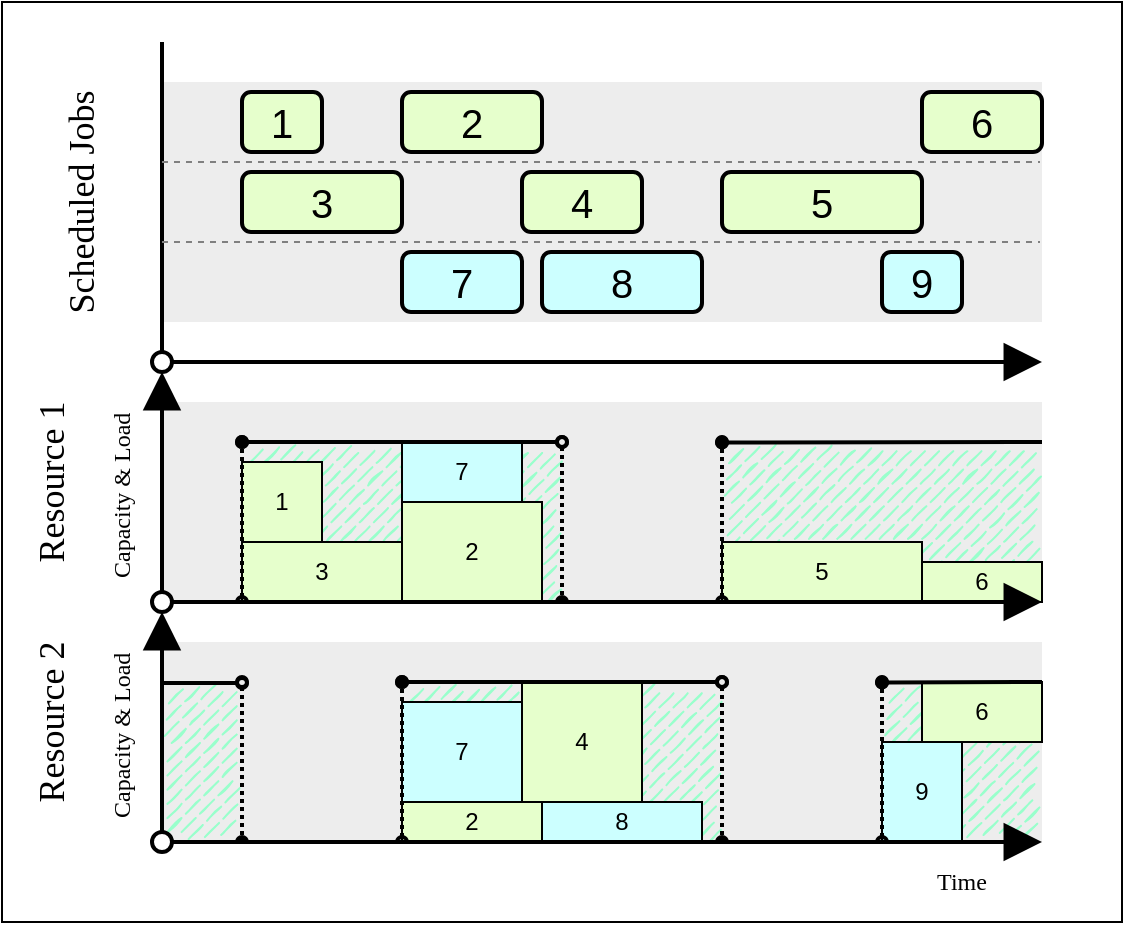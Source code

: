 <mxfile version="21.6.8" type="device" pages="3">
  <diagram name="Schedule" id="iuuxM2fqZh6BfqxOe8Nl">
    <mxGraphModel dx="1421" dy="821" grid="1" gridSize="10" guides="1" tooltips="1" connect="1" arrows="1" fold="1" page="1" pageScale="1" pageWidth="827" pageHeight="1169" math="0" shadow="0">
      <root>
        <mxCell id="0" />
        <mxCell id="1" parent="0" />
        <mxCell id="cR3hgSFsSc1Ssb7ASp3C-1" value="" style="rounded=0;whiteSpace=wrap;html=1;movable=1;resizable=1;rotatable=1;deletable=1;editable=1;locked=0;connectable=1;" parent="1" vertex="1">
          <mxGeometry x="160" y="140" width="560" height="460" as="geometry" />
        </mxCell>
        <mxCell id="cR3hgSFsSc1Ssb7ASp3C-166" value="" style="group" parent="1" vertex="1" connectable="0">
          <mxGeometry x="240" y="180" width="440" height="380" as="geometry" />
        </mxCell>
        <mxCell id="cR3hgSFsSc1Ssb7ASp3C-162" value="" style="rounded=0;whiteSpace=wrap;html=1;glass=0;sketch=0;fillStyle=auto;sketchStyle=rough;fontSize=20;strokeColor=none;strokeWidth=1;fillColor=#EDEDED;gradientColor=none;gradientDirection=north;container=0;movable=1;resizable=1;rotatable=1;deletable=1;editable=1;locked=0;connectable=1;" parent="cR3hgSFsSc1Ssb7ASp3C-166" vertex="1">
          <mxGeometry y="280" width="440" height="100" as="geometry" />
        </mxCell>
        <mxCell id="cR3hgSFsSc1Ssb7ASp3C-161" value="" style="rounded=0;whiteSpace=wrap;html=1;glass=0;sketch=0;fillStyle=auto;sketchStyle=rough;fontSize=20;strokeColor=none;strokeWidth=1;fillColor=#EDEDED;gradientColor=none;gradientDirection=north;container=0;movable=1;resizable=1;rotatable=1;deletable=1;editable=1;locked=0;connectable=1;" parent="cR3hgSFsSc1Ssb7ASp3C-166" vertex="1">
          <mxGeometry y="160" width="440" height="100" as="geometry" />
        </mxCell>
        <mxCell id="cR3hgSFsSc1Ssb7ASp3C-11" value="" style="rounded=0;whiteSpace=wrap;html=1;glass=0;sketch=0;fillStyle=auto;sketchStyle=rough;fontSize=20;strokeColor=none;strokeWidth=1;fillColor=#EDEDED;gradientColor=none;gradientDirection=north;container=0;movable=1;resizable=1;rotatable=1;deletable=1;editable=1;locked=0;connectable=1;" parent="cR3hgSFsSc1Ssb7ASp3C-166" vertex="1">
          <mxGeometry width="440" height="120" as="geometry" />
        </mxCell>
        <mxCell id="cR3hgSFsSc1Ssb7ASp3C-157" value="" style="group" parent="1" vertex="1" connectable="0">
          <mxGeometry x="240" y="360" width="440" height="200" as="geometry" />
        </mxCell>
        <mxCell id="cR3hgSFsSc1Ssb7ASp3C-126" value="" style="rounded=0;whiteSpace=wrap;html=1;fontSize=20;strokeWidth=1;fillColor=#99FFCC;strokeColor=none;gradientColor=none;gradientDirection=north;sketch=1;sketchStyle=rough;fillStyle=dashed;perimeterSpacing=0;labelBackgroundColor=none;disableMultiStroke=0;disableMultiStrokeFill=0;dashOffset=10;dashGap=3;hachureGap=5;fillWeight=1;hachureAngle=-45;curveFitting=-5.05;simplification=1;zigzagOffset=-10;fontStyle=0;container=0;" parent="cR3hgSFsSc1Ssb7ASp3C-157" vertex="1">
          <mxGeometry y="120" width="40" height="80" as="geometry" />
        </mxCell>
        <mxCell id="cR3hgSFsSc1Ssb7ASp3C-105" value="" style="rounded=0;whiteSpace=wrap;html=1;fontSize=20;strokeWidth=1;fillColor=#99FFCC;strokeColor=none;gradientColor=none;gradientDirection=north;sketch=1;sketchStyle=rough;fillStyle=dashed;perimeterSpacing=0;labelBackgroundColor=none;disableMultiStroke=0;disableMultiStrokeFill=0;dashOffset=10;dashGap=3;hachureGap=5;fillWeight=1;hachureAngle=-45;curveFitting=-5.05;simplification=1;zigzagOffset=-10;fontStyle=0;container=0;" parent="cR3hgSFsSc1Ssb7ASp3C-157" vertex="1">
          <mxGeometry x="280" width="160" height="80" as="geometry" />
        </mxCell>
        <mxCell id="cR3hgSFsSc1Ssb7ASp3C-107" value="" style="rounded=0;whiteSpace=wrap;html=1;fontSize=20;strokeWidth=1;fillColor=#99FFCC;strokeColor=none;gradientColor=none;gradientDirection=north;sketch=1;sketchStyle=rough;fillStyle=dashed;perimeterSpacing=0;labelBackgroundColor=none;disableMultiStroke=0;disableMultiStrokeFill=0;dashOffset=10;dashGap=3;hachureGap=5;fillWeight=1;hachureAngle=-45;curveFitting=-5.05;simplification=1;zigzagOffset=-10;fontStyle=0;container=0;" parent="cR3hgSFsSc1Ssb7ASp3C-157" vertex="1">
          <mxGeometry x="120" y="120" width="160" height="80" as="geometry" />
        </mxCell>
        <mxCell id="cR3hgSFsSc1Ssb7ASp3C-104" value="" style="rounded=0;whiteSpace=wrap;html=1;fontSize=20;strokeWidth=1;fillColor=#99FFCC;strokeColor=none;gradientColor=none;gradientDirection=north;sketch=1;sketchStyle=rough;fillStyle=dashed;perimeterSpacing=0;labelBackgroundColor=none;disableMultiStroke=0;disableMultiStrokeFill=0;dashOffset=10;dashGap=3;hachureGap=5;fillWeight=1;hachureAngle=-45;curveFitting=-5.05;simplification=1;zigzagOffset=-10;fontStyle=0;container=0;" parent="cR3hgSFsSc1Ssb7ASp3C-157" vertex="1">
          <mxGeometry x="40" width="160" height="80" as="geometry" />
        </mxCell>
        <mxCell id="cR3hgSFsSc1Ssb7ASp3C-119" value="" style="rounded=0;whiteSpace=wrap;html=1;fontSize=20;strokeWidth=1;fillColor=#99FFCC;strokeColor=none;gradientColor=none;gradientDirection=north;sketch=1;sketchStyle=rough;fillStyle=dashed;perimeterSpacing=0;labelBackgroundColor=none;disableMultiStroke=0;disableMultiStrokeFill=0;dashOffset=10;dashGap=3;hachureGap=5;fillWeight=1;hachureAngle=-45;curveFitting=-5.05;simplification=1;zigzagOffset=-10;fontStyle=0;container=0;" parent="cR3hgSFsSc1Ssb7ASp3C-157" vertex="1">
          <mxGeometry x="360" y="120" width="80" height="80" as="geometry" />
        </mxCell>
        <mxCell id="cR3hgSFsSc1Ssb7ASp3C-168" value="" style="group" parent="1" vertex="1" connectable="0">
          <mxGeometry x="170" y="180" width="490" height="410" as="geometry" />
        </mxCell>
        <mxCell id="cR3hgSFsSc1Ssb7ASp3C-23" value="Time" style="text;html=1;strokeColor=none;fillColor=none;align=center;verticalAlign=middle;whiteSpace=wrap;rounded=0;glass=0;sketch=0;fillStyle=auto;sketchStyle=rough;fontFamily=Verdana;fontSize=12;container=0;movable=1;resizable=1;rotatable=1;deletable=1;editable=1;locked=0;connectable=1;" parent="cR3hgSFsSc1Ssb7ASp3C-168" vertex="1">
          <mxGeometry x="450" y="390" width="40" height="20" as="geometry" />
        </mxCell>
        <mxCell id="cR3hgSFsSc1Ssb7ASp3C-55" value="Capacity &amp;amp;&amp;nbsp;Load" style="text;html=1;strokeColor=none;fillColor=none;align=left;verticalAlign=middle;whiteSpace=wrap;rounded=0;glass=0;sketch=0;fillStyle=auto;sketchStyle=rough;fontFamily=Verdana;fontSize=12;container=0;horizontal=0;movable=1;resizable=1;rotatable=1;deletable=1;editable=1;locked=0;connectable=1;" parent="cR3hgSFsSc1Ssb7ASp3C-168" vertex="1">
          <mxGeometry x="40" y="270" width="20" height="100" as="geometry" />
        </mxCell>
        <mxCell id="cR3hgSFsSc1Ssb7ASp3C-68" value="Resource 2" style="text;html=1;strokeColor=none;fillColor=none;align=center;verticalAlign=middle;whiteSpace=wrap;rounded=0;glass=0;sketch=0;fillStyle=auto;sketchStyle=rough;fontFamily=Verdana;fontSize=18;container=0;horizontal=0;movable=1;resizable=1;rotatable=1;deletable=1;editable=1;locked=0;connectable=1;" parent="cR3hgSFsSc1Ssb7ASp3C-168" vertex="1">
          <mxGeometry y="260" width="30" height="120" as="geometry" />
        </mxCell>
        <mxCell id="cR3hgSFsSc1Ssb7ASp3C-69" value="Resource 1" style="text;html=1;strokeColor=none;fillColor=none;align=center;verticalAlign=middle;whiteSpace=wrap;rounded=0;glass=0;sketch=0;fillStyle=auto;sketchStyle=rough;fontFamily=Verdana;fontSize=18;container=0;horizontal=0;movable=1;resizable=1;rotatable=1;deletable=1;editable=1;locked=0;connectable=1;" parent="cR3hgSFsSc1Ssb7ASp3C-168" vertex="1">
          <mxGeometry y="140" width="30" height="120" as="geometry" />
        </mxCell>
        <mxCell id="cR3hgSFsSc1Ssb7ASp3C-71" value="Capacity &amp;amp; Load" style="text;html=1;strokeColor=none;fillColor=none;align=left;verticalAlign=middle;whiteSpace=wrap;rounded=0;glass=0;sketch=0;fillStyle=auto;sketchStyle=rough;fontFamily=Verdana;fontSize=12;container=0;horizontal=0;movable=1;resizable=1;rotatable=1;deletable=1;editable=1;locked=0;connectable=1;" parent="cR3hgSFsSc1Ssb7ASp3C-168" vertex="1">
          <mxGeometry x="40" y="150" width="20" height="100" as="geometry" />
        </mxCell>
        <mxCell id="cR3hgSFsSc1Ssb7ASp3C-77" value="Scheduled Jobs" style="text;html=1;strokeColor=none;fillColor=none;align=center;verticalAlign=middle;whiteSpace=wrap;rounded=0;glass=0;sketch=0;fillStyle=auto;sketchStyle=rough;fontFamily=Verdana;fontSize=18;container=0;horizontal=0;movable=1;resizable=1;rotatable=1;deletable=1;editable=1;locked=0;connectable=1;" parent="cR3hgSFsSc1Ssb7ASp3C-168" vertex="1">
          <mxGeometry width="60" height="120" as="geometry" />
        </mxCell>
        <mxCell id="cR3hgSFsSc1Ssb7ASp3C-132" value="1" style="rounded=1;whiteSpace=wrap;html=1;fontStyle=0;fontSize=20;strokeWidth=2;fillColor=#E6FFCC;" parent="1" vertex="1">
          <mxGeometry x="280" y="185" width="40" height="30" as="geometry" />
        </mxCell>
        <mxCell id="cR3hgSFsSc1Ssb7ASp3C-133" value="2" style="rounded=1;whiteSpace=wrap;html=1;fontStyle=0;fontSize=20;strokeWidth=2;fillColor=#E6FFCC;" parent="1" vertex="1">
          <mxGeometry x="360" y="185" width="70" height="30" as="geometry" />
        </mxCell>
        <mxCell id="cR3hgSFsSc1Ssb7ASp3C-134" value="3" style="rounded=1;whiteSpace=wrap;html=1;fontStyle=0;fontSize=20;strokeWidth=2;fillColor=#E6FFCC;" parent="1" vertex="1">
          <mxGeometry x="280" y="225" width="80" height="30" as="geometry" />
        </mxCell>
        <mxCell id="cR3hgSFsSc1Ssb7ASp3C-135" value="5" style="rounded=1;whiteSpace=wrap;html=1;fontStyle=0;fontSize=20;strokeWidth=2;fillColor=#E6FFCC;" parent="1" vertex="1">
          <mxGeometry x="520" y="225" width="100" height="30" as="geometry" />
        </mxCell>
        <mxCell id="cR3hgSFsSc1Ssb7ASp3C-136" value="4" style="rounded=1;whiteSpace=wrap;html=1;fontStyle=0;fontSize=20;strokeWidth=2;fillColor=#E6FFCC;" parent="1" vertex="1">
          <mxGeometry x="420" y="225" width="60" height="30" as="geometry" />
        </mxCell>
        <mxCell id="cR3hgSFsSc1Ssb7ASp3C-137" value="6" style="rounded=1;whiteSpace=wrap;html=1;fontStyle=0;fontSize=20;strokeWidth=2;fillColor=#E6FFCC;strokeColor=#000000;shadow=0;" parent="1" vertex="1">
          <mxGeometry x="620" y="185" width="60" height="30" as="geometry" />
        </mxCell>
        <mxCell id="cR3hgSFsSc1Ssb7ASp3C-138" value="7" style="rounded=1;whiteSpace=wrap;html=1;fontStyle=0;fontSize=20;strokeWidth=2;fillColor=#CCFFFF;" parent="1" vertex="1">
          <mxGeometry x="360" y="265" width="60" height="30" as="geometry" />
        </mxCell>
        <mxCell id="cR3hgSFsSc1Ssb7ASp3C-139" value="8" style="rounded=1;whiteSpace=wrap;html=1;fontStyle=0;fontSize=20;strokeWidth=2;fillColor=#CCFFFF;" parent="1" vertex="1">
          <mxGeometry x="430" y="265" width="80" height="30" as="geometry" />
        </mxCell>
        <mxCell id="cR3hgSFsSc1Ssb7ASp3C-140" value="9" style="rounded=1;whiteSpace=wrap;html=1;fontStyle=0;fontSize=20;strokeWidth=2;fillColor=#CCFFFF;strokeColor=#000000;perimeterSpacing=0;glass=0;shadow=0;" parent="1" vertex="1">
          <mxGeometry x="600" y="265" width="40" height="30" as="geometry" />
        </mxCell>
        <mxCell id="cR3hgSFsSc1Ssb7ASp3C-141" value="3" style="rounded=0;whiteSpace=wrap;html=1;fillColor=#E6FFCC;" parent="1" vertex="1">
          <mxGeometry x="280" y="410" width="80" height="30" as="geometry" />
        </mxCell>
        <mxCell id="cR3hgSFsSc1Ssb7ASp3C-142" value="1" style="rounded=0;whiteSpace=wrap;html=1;fillColor=#E6FFCC;" parent="1" vertex="1">
          <mxGeometry x="280" y="370" width="40" height="40" as="geometry" />
        </mxCell>
        <mxCell id="cR3hgSFsSc1Ssb7ASp3C-143" value="2" style="rounded=0;whiteSpace=wrap;html=1;fillColor=#E6FFCC;" parent="1" vertex="1">
          <mxGeometry x="360" y="390" width="70" height="50" as="geometry" />
        </mxCell>
        <mxCell id="cR3hgSFsSc1Ssb7ASp3C-144" value="2" style="rounded=0;whiteSpace=wrap;html=1;fillColor=#E6FFCC;" parent="1" vertex="1">
          <mxGeometry x="360" y="540" width="70" height="20" as="geometry" />
        </mxCell>
        <mxCell id="cR3hgSFsSc1Ssb7ASp3C-145" value="7" style="rounded=0;whiteSpace=wrap;html=1;fillColor=#CCFFFF;" parent="1" vertex="1">
          <mxGeometry x="360" y="360" width="60" height="30" as="geometry" />
        </mxCell>
        <mxCell id="cR3hgSFsSc1Ssb7ASp3C-146" value="7" style="rounded=0;whiteSpace=wrap;html=1;fillColor=#CCFFFF;" parent="1" vertex="1">
          <mxGeometry x="360" y="490" width="60" height="50" as="geometry" />
        </mxCell>
        <mxCell id="cR3hgSFsSc1Ssb7ASp3C-147" value="4" style="rounded=0;whiteSpace=wrap;html=1;fillColor=#E6FFCC;" parent="1" vertex="1">
          <mxGeometry x="420" y="480" width="60" height="60" as="geometry" />
        </mxCell>
        <mxCell id="cR3hgSFsSc1Ssb7ASp3C-148" value="8" style="rounded=0;whiteSpace=wrap;html=1;fillColor=#CCFFFF;" parent="1" vertex="1">
          <mxGeometry x="430" y="540" width="80" height="20" as="geometry" />
        </mxCell>
        <mxCell id="cR3hgSFsSc1Ssb7ASp3C-149" value="9" style="rounded=0;whiteSpace=wrap;html=1;fillColor=#CCFFFF;" parent="1" vertex="1">
          <mxGeometry x="600" y="510" width="40" height="50" as="geometry" />
        </mxCell>
        <mxCell id="cR3hgSFsSc1Ssb7ASp3C-151" value="5" style="rounded=0;whiteSpace=wrap;html=1;fillColor=#E6FFCC;" parent="1" vertex="1">
          <mxGeometry x="520" y="410" width="100" height="30" as="geometry" />
        </mxCell>
        <mxCell id="cR3hgSFsSc1Ssb7ASp3C-152" value="6" style="rounded=0;whiteSpace=wrap;html=1;fillColor=#E6FFCC;" parent="1" vertex="1">
          <mxGeometry x="620" y="480" width="60" height="30" as="geometry" />
        </mxCell>
        <mxCell id="cR3hgSFsSc1Ssb7ASp3C-153" value="6" style="rounded=0;whiteSpace=wrap;html=1;fillColor=#E6FFCC;" parent="1" vertex="1">
          <mxGeometry x="620" y="420" width="60" height="20" as="geometry" />
        </mxCell>
        <mxCell id="cR3hgSFsSc1Ssb7ASp3C-167" value="" style="group" parent="1" vertex="1" connectable="0">
          <mxGeometry x="235" y="160" width="445" height="411" as="geometry" />
        </mxCell>
        <mxCell id="cR3hgSFsSc1Ssb7ASp3C-87" value="" style="endArrow=oval;html=1;rounded=0;fontSize=20;targetPerimeterSpacing=0;strokeWidth=2;startArrow=oval;startFill=1;endSize=5;startSize=5;endFill=0;movable=1;resizable=1;rotatable=1;deletable=1;editable=1;locked=0;connectable=1;" parent="cR3hgSFsSc1Ssb7ASp3C-167" edge="1">
          <mxGeometry width="50" height="50" relative="1" as="geometry">
            <mxPoint x="45" y="200" as="sourcePoint" />
            <mxPoint x="205" y="200" as="targetPoint" />
          </mxGeometry>
        </mxCell>
        <mxCell id="cR3hgSFsSc1Ssb7ASp3C-88" value="" style="endArrow=oval;html=1;rounded=0;fontSize=20;targetPerimeterSpacing=0;strokeWidth=2;startArrow=oval;startFill=0;endSize=5;startSize=5;jumpStyle=none;jumpSize=6;dashed=1;dashPattern=1 1;endFill=1;movable=1;resizable=1;rotatable=1;deletable=1;editable=1;locked=0;connectable=1;" parent="cR3hgSFsSc1Ssb7ASp3C-167" edge="1">
          <mxGeometry width="50" height="50" relative="1" as="geometry">
            <mxPoint x="45" y="280" as="sourcePoint" />
            <mxPoint x="45" y="200" as="targetPoint" />
          </mxGeometry>
        </mxCell>
        <mxCell id="cR3hgSFsSc1Ssb7ASp3C-89" value="" style="endArrow=oval;html=1;rounded=0;fontSize=20;targetPerimeterSpacing=0;strokeWidth=2;startArrow=oval;startFill=0;endSize=5;startSize=5;jumpStyle=none;jumpSize=6;dashed=1;dashPattern=1 1;endFill=1;movable=1;resizable=1;rotatable=1;deletable=1;editable=1;locked=0;connectable=1;" parent="cR3hgSFsSc1Ssb7ASp3C-167" edge="1">
          <mxGeometry width="50" height="50" relative="1" as="geometry">
            <mxPoint x="205" y="200" as="sourcePoint" />
            <mxPoint x="205" y="280" as="targetPoint" />
          </mxGeometry>
        </mxCell>
        <mxCell id="cR3hgSFsSc1Ssb7ASp3C-61" value="" style="endArrow=block;html=1;rounded=0;fontSize=20;startSize=5;endSize=14;targetPerimeterSpacing=0;strokeWidth=2;jumpStyle=none;jumpSize=6;fontStyle=0;fontFamily=Verdana;endFill=1;labelBackgroundColor=none;spacingLeft=0;spacing=2;labelPosition=center;verticalLabelPosition=middle;align=center;verticalAlign=middle;entryX=0.5;entryY=1;entryDx=0;entryDy=0;movable=1;resizable=1;rotatable=1;deletable=1;editable=1;locked=0;connectable=1;" parent="cR3hgSFsSc1Ssb7ASp3C-167" target="cR3hgSFsSc1Ssb7ASp3C-93" edge="1">
          <mxGeometry x="0.818" y="-16" width="50" height="50" relative="1" as="geometry">
            <mxPoint x="5" y="280" as="sourcePoint" />
            <mxPoint x="5" y="170" as="targetPoint" />
            <mxPoint as="offset" />
          </mxGeometry>
        </mxCell>
        <mxCell id="cR3hgSFsSc1Ssb7ASp3C-67" value="" style="endArrow=block;html=1;rounded=0;fontSize=20;startSize=5;endSize=14;targetPerimeterSpacing=0;strokeWidth=2;jumpStyle=none;jumpSize=6;fontStyle=0;fontFamily=Verdana;endFill=1;labelBackgroundColor=none;spacingLeft=0;spacing=2;labelPosition=center;verticalLabelPosition=middle;align=center;verticalAlign=middle;movable=1;resizable=1;rotatable=1;deletable=1;editable=1;locked=0;connectable=1;" parent="cR3hgSFsSc1Ssb7ASp3C-167" source="cR3hgSFsSc1Ssb7ASp3C-93" edge="1">
          <mxGeometry x="0.818" y="-16" width="50" height="50" relative="1" as="geometry">
            <mxPoint x="15" y="160" as="sourcePoint" />
            <mxPoint x="445" y="160" as="targetPoint" />
            <mxPoint as="offset" />
          </mxGeometry>
        </mxCell>
        <mxCell id="cR3hgSFsSc1Ssb7ASp3C-72" value="" style="endArrow=none;html=1;rounded=0;fontSize=20;startSize=5;endSize=14;targetPerimeterSpacing=0;strokeWidth=2;jumpStyle=none;jumpSize=6;fontStyle=0;fontFamily=Verdana;endFill=0;labelBackgroundColor=none;spacingLeft=0;spacing=2;labelPosition=center;verticalLabelPosition=middle;align=center;verticalAlign=middle;movable=1;resizable=1;rotatable=1;deletable=1;editable=1;locked=0;connectable=1;" parent="cR3hgSFsSc1Ssb7ASp3C-167" source="cR3hgSFsSc1Ssb7ASp3C-93" edge="1">
          <mxGeometry x="0.818" y="-16" width="50" height="50" relative="1" as="geometry">
            <mxPoint x="5" y="150" as="sourcePoint" />
            <mxPoint x="5" as="targetPoint" />
            <mxPoint as="offset" />
          </mxGeometry>
        </mxCell>
        <mxCell id="cR3hgSFsSc1Ssb7ASp3C-93" value="" style="ellipse;whiteSpace=wrap;html=1;strokeWidth=2;movable=1;resizable=1;rotatable=1;deletable=1;editable=1;locked=0;connectable=1;fillColor=#FFFFFF;" parent="cR3hgSFsSc1Ssb7ASp3C-167" vertex="1">
          <mxGeometry y="155" width="10" height="10" as="geometry" />
        </mxCell>
        <mxCell id="cR3hgSFsSc1Ssb7ASp3C-94" value="" style="endArrow=oval;html=1;rounded=0;fontSize=20;targetPerimeterSpacing=0;strokeWidth=2;startArrow=oval;startFill=0;endSize=5;startSize=5;jumpStyle=none;jumpSize=6;dashed=1;dashPattern=1 1;endFill=1;movable=1;resizable=1;rotatable=1;deletable=1;editable=1;locked=0;connectable=1;" parent="cR3hgSFsSc1Ssb7ASp3C-167" edge="1">
          <mxGeometry width="50" height="50" relative="1" as="geometry">
            <mxPoint x="285" y="280" as="sourcePoint" />
            <mxPoint x="285" y="200" as="targetPoint" />
          </mxGeometry>
        </mxCell>
        <mxCell id="cR3hgSFsSc1Ssb7ASp3C-96" value="" style="endArrow=none;html=1;rounded=0;fontSize=20;targetPerimeterSpacing=0;strokeWidth=2;startArrow=oval;startFill=1;endSize=5;startSize=5;endFill=0;movable=1;resizable=1;rotatable=1;deletable=1;editable=1;locked=0;connectable=1;" parent="cR3hgSFsSc1Ssb7ASp3C-167" edge="1">
          <mxGeometry width="50" height="50" relative="1" as="geometry">
            <mxPoint x="285" y="200.29" as="sourcePoint" />
            <mxPoint x="445" y="200" as="targetPoint" />
          </mxGeometry>
        </mxCell>
        <mxCell id="cR3hgSFsSc1Ssb7ASp3C-109" value="" style="endArrow=oval;html=1;rounded=0;fontSize=20;targetPerimeterSpacing=0;strokeWidth=2;startArrow=oval;startFill=1;endSize=5;startSize=5;endFill=0;movable=1;resizable=1;rotatable=1;deletable=1;editable=1;locked=0;connectable=1;" parent="cR3hgSFsSc1Ssb7ASp3C-167" edge="1">
          <mxGeometry width="50" height="50" relative="1" as="geometry">
            <mxPoint x="125" y="320" as="sourcePoint" />
            <mxPoint x="285" y="320" as="targetPoint" />
          </mxGeometry>
        </mxCell>
        <mxCell id="cR3hgSFsSc1Ssb7ASp3C-110" value="" style="endArrow=oval;html=1;rounded=0;fontSize=20;targetPerimeterSpacing=0;strokeWidth=2;startArrow=oval;startFill=0;endSize=5;startSize=5;jumpStyle=none;jumpSize=6;dashed=1;dashPattern=1 1;endFill=1;movable=1;resizable=1;rotatable=1;deletable=1;editable=1;locked=0;connectable=1;" parent="cR3hgSFsSc1Ssb7ASp3C-167" edge="1">
          <mxGeometry width="50" height="50" relative="1" as="geometry">
            <mxPoint x="125" y="400" as="sourcePoint" />
            <mxPoint x="125" y="320" as="targetPoint" />
          </mxGeometry>
        </mxCell>
        <mxCell id="cR3hgSFsSc1Ssb7ASp3C-111" value="" style="endArrow=oval;html=1;rounded=0;fontSize=20;targetPerimeterSpacing=0;strokeWidth=2;startArrow=oval;startFill=0;endSize=5;startSize=5;jumpStyle=none;jumpSize=6;dashed=1;dashPattern=1 1;endFill=1;movable=1;resizable=1;rotatable=1;deletable=1;editable=1;locked=0;connectable=1;" parent="cR3hgSFsSc1Ssb7ASp3C-167" edge="1">
          <mxGeometry width="50" height="50" relative="1" as="geometry">
            <mxPoint x="285" y="320" as="sourcePoint" />
            <mxPoint x="285" y="400" as="targetPoint" />
          </mxGeometry>
        </mxCell>
        <mxCell id="cR3hgSFsSc1Ssb7ASp3C-121" value="" style="endArrow=oval;html=1;rounded=0;fontSize=20;targetPerimeterSpacing=0;strokeWidth=2;startArrow=oval;startFill=0;endSize=5;startSize=5;jumpStyle=none;jumpSize=6;dashed=1;dashPattern=1 1;endFill=1;movable=1;resizable=1;rotatable=1;deletable=1;editable=1;locked=0;connectable=1;" parent="cR3hgSFsSc1Ssb7ASp3C-167" edge="1">
          <mxGeometry width="50" height="50" relative="1" as="geometry">
            <mxPoint x="365" y="400" as="sourcePoint" />
            <mxPoint x="365" y="320" as="targetPoint" />
          </mxGeometry>
        </mxCell>
        <mxCell id="cR3hgSFsSc1Ssb7ASp3C-123" value="" style="endArrow=none;html=1;rounded=0;fontSize=20;targetPerimeterSpacing=0;strokeWidth=2;startArrow=oval;startFill=1;endSize=5;startSize=5;endFill=0;movable=1;resizable=1;rotatable=1;deletable=1;editable=1;locked=0;connectable=1;" parent="cR3hgSFsSc1Ssb7ASp3C-167" edge="1">
          <mxGeometry width="50" height="50" relative="1" as="geometry">
            <mxPoint x="365" y="320.29" as="sourcePoint" />
            <mxPoint x="445" y="320" as="targetPoint" />
          </mxGeometry>
        </mxCell>
        <mxCell id="cR3hgSFsSc1Ssb7ASp3C-124" value="" style="endArrow=oval;html=1;rounded=0;fontSize=20;targetPerimeterSpacing=0;strokeWidth=2;startArrow=none;startFill=0;endSize=5;startSize=5;endFill=0;fontStyle=0" parent="cR3hgSFsSc1Ssb7ASp3C-167" edge="1">
          <mxGeometry width="50" height="50" relative="1" as="geometry">
            <mxPoint x="5" y="320.53" as="sourcePoint" />
            <mxPoint x="45" y="320.53" as="targetPoint" />
          </mxGeometry>
        </mxCell>
        <mxCell id="cR3hgSFsSc1Ssb7ASp3C-125" value="" style="endArrow=oval;html=1;rounded=0;fontSize=20;targetPerimeterSpacing=0;strokeWidth=2;startArrow=oval;startFill=0;endSize=5;startSize=5;jumpStyle=none;jumpSize=6;dashed=1;dashPattern=1 1;endFill=1;movable=1;resizable=1;rotatable=1;deletable=1;editable=1;locked=0;connectable=1;" parent="cR3hgSFsSc1Ssb7ASp3C-167" edge="1">
          <mxGeometry width="50" height="50" relative="1" as="geometry">
            <mxPoint x="45" y="320" as="sourcePoint" />
            <mxPoint x="45" y="400" as="targetPoint" />
          </mxGeometry>
        </mxCell>
        <mxCell id="cR3hgSFsSc1Ssb7ASp3C-74" value="" style="endArrow=none;dashed=1;html=1;strokeWidth=1;rounded=0;fontSize=20;startSize=5;endSize=5;targetPerimeterSpacing=0;jumpStyle=none;jumpSize=6;strokeColor=#808080;fontStyle=0;movable=1;resizable=1;rotatable=1;deletable=1;editable=1;locked=0;connectable=1;" parent="cR3hgSFsSc1Ssb7ASp3C-167" edge="1">
          <mxGeometry width="50" height="50" relative="1" as="geometry">
            <mxPoint x="5" y="60" as="sourcePoint" />
            <mxPoint x="444" y="60.01" as="targetPoint" />
          </mxGeometry>
        </mxCell>
        <mxCell id="cR3hgSFsSc1Ssb7ASp3C-75" value="" style="endArrow=none;dashed=1;html=1;strokeWidth=1;rounded=0;fontSize=20;startSize=5;endSize=5;targetPerimeterSpacing=0;jumpStyle=none;jumpSize=6;strokeColor=#808080;fontStyle=0;movable=1;resizable=1;rotatable=1;deletable=1;editable=1;locked=0;connectable=1;" parent="cR3hgSFsSc1Ssb7ASp3C-167" edge="1">
          <mxGeometry width="50" height="50" relative="1" as="geometry">
            <mxPoint x="5" y="100" as="sourcePoint" />
            <mxPoint x="444" y="100.01" as="targetPoint" />
          </mxGeometry>
        </mxCell>
        <mxCell id="cR3hgSFsSc1Ssb7ASp3C-22" value="" style="endArrow=block;html=1;rounded=0;fontSize=20;startSize=5;endSize=14;targetPerimeterSpacing=0;strokeWidth=2;jumpStyle=none;jumpSize=6;fontStyle=0;fontFamily=Verdana;endFill=1;labelBackgroundColor=none;spacingLeft=0;spacing=2;labelPosition=center;verticalLabelPosition=middle;align=center;verticalAlign=middle;movable=1;resizable=1;rotatable=1;deletable=1;editable=1;locked=0;connectable=1;" parent="cR3hgSFsSc1Ssb7ASp3C-167" edge="1">
          <mxGeometry x="0.818" y="-16" width="50" height="50" relative="1" as="geometry">
            <mxPoint x="10" y="400" as="sourcePoint" />
            <mxPoint x="445" y="400" as="targetPoint" />
            <mxPoint as="offset" />
          </mxGeometry>
        </mxCell>
        <mxCell id="cR3hgSFsSc1Ssb7ASp3C-165" value="" style="rounded=0;whiteSpace=wrap;html=1;strokeColor=none;" parent="cR3hgSFsSc1Ssb7ASp3C-167" vertex="1">
          <mxGeometry x="5" y="281" width="420" height="10" as="geometry" />
        </mxCell>
        <mxCell id="cR3hgSFsSc1Ssb7ASp3C-163" value="" style="rounded=0;whiteSpace=wrap;html=1;strokeColor=none;" parent="cR3hgSFsSc1Ssb7ASp3C-167" vertex="1">
          <mxGeometry x="5" y="401" width="420" height="10" as="geometry" />
        </mxCell>
        <mxCell id="cR3hgSFsSc1Ssb7ASp3C-92" value="" style="ellipse;whiteSpace=wrap;html=1;strokeWidth=2;movable=1;resizable=1;rotatable=1;deletable=1;editable=1;locked=0;connectable=1;fillColor=#FFFFFF;" parent="cR3hgSFsSc1Ssb7ASp3C-167" vertex="1">
          <mxGeometry y="395" width="10" height="10" as="geometry" />
        </mxCell>
        <mxCell id="cR3hgSFsSc1Ssb7ASp3C-53" value="" style="endArrow=block;html=1;rounded=0;fontSize=20;startSize=5;endSize=14;targetPerimeterSpacing=0;strokeWidth=2;jumpStyle=none;jumpSize=6;fontStyle=0;fontFamily=Verdana;endFill=1;labelBackgroundColor=none;spacingLeft=0;spacing=2;labelPosition=center;verticalLabelPosition=middle;align=center;verticalAlign=middle;movable=1;resizable=1;rotatable=1;deletable=1;editable=1;locked=0;connectable=1;entryX=0.5;entryY=1;entryDx=0;entryDy=0;" parent="cR3hgSFsSc1Ssb7ASp3C-167" source="cR3hgSFsSc1Ssb7ASp3C-92" target="cR3hgSFsSc1Ssb7ASp3C-62" edge="1">
          <mxGeometry x="0.818" y="-16" width="50" height="50" relative="1" as="geometry">
            <mxPoint x="5" y="390" as="sourcePoint" />
            <mxPoint x="5" y="290" as="targetPoint" />
            <mxPoint as="offset" />
          </mxGeometry>
        </mxCell>
        <mxCell id="cR3hgSFsSc1Ssb7ASp3C-64" value="" style="endArrow=block;html=1;rounded=0;fontSize=20;startSize=5;endSize=14;targetPerimeterSpacing=0;strokeWidth=2;jumpStyle=none;jumpSize=6;fontStyle=0;fontFamily=Verdana;endFill=1;labelBackgroundColor=none;spacingLeft=0;spacing=2;labelPosition=center;verticalLabelPosition=middle;align=center;verticalAlign=middle;movable=1;resizable=1;rotatable=1;deletable=1;editable=1;locked=0;connectable=1;" parent="cR3hgSFsSc1Ssb7ASp3C-167" edge="1">
          <mxGeometry x="0.818" y="-16" width="50" height="50" relative="1" as="geometry">
            <mxPoint x="5" y="280" as="sourcePoint" />
            <mxPoint x="445" y="280" as="targetPoint" />
            <mxPoint as="offset" />
          </mxGeometry>
        </mxCell>
        <mxCell id="cR3hgSFsSc1Ssb7ASp3C-62" value="" style="ellipse;whiteSpace=wrap;html=1;strokeWidth=2;movable=1;resizable=1;rotatable=1;deletable=1;editable=1;locked=0;connectable=1;fillColor=#FFFFFF;" parent="cR3hgSFsSc1Ssb7ASp3C-167" vertex="1">
          <mxGeometry y="275" width="10" height="10" as="geometry" />
        </mxCell>
      </root>
    </mxGraphModel>
  </diagram>
  <diagram name="Schedule-Relaxed" id="fWke8sq0ZXTEMhkNPzvW">
    <mxGraphModel dx="1421" dy="821" grid="1" gridSize="10" guides="1" tooltips="1" connect="1" arrows="1" fold="1" page="1" pageScale="1" pageWidth="827" pageHeight="1169" math="0" shadow="0">
      <root>
        <mxCell id="xbkPj5xT5vfgv8Ufa0dp-0" />
        <mxCell id="xbkPj5xT5vfgv8Ufa0dp-1" parent="xbkPj5xT5vfgv8Ufa0dp-0" />
        <mxCell id="xbkPj5xT5vfgv8Ufa0dp-2" value="" style="rounded=0;whiteSpace=wrap;html=1;movable=1;resizable=1;rotatable=1;deletable=1;editable=1;locked=0;connectable=1;" parent="xbkPj5xT5vfgv8Ufa0dp-1" vertex="1">
          <mxGeometry x="150" y="140" width="560" height="460" as="geometry" />
        </mxCell>
        <mxCell id="xbkPj5xT5vfgv8Ufa0dp-4" value="" style="rounded=0;whiteSpace=wrap;html=1;glass=0;sketch=0;fillStyle=auto;sketchStyle=rough;fontSize=20;strokeColor=none;strokeWidth=1;fillColor=#EDEDED;gradientColor=none;gradientDirection=north;container=0;movable=1;resizable=1;rotatable=1;deletable=1;editable=1;locked=0;connectable=1;" parent="xbkPj5xT5vfgv8Ufa0dp-1" vertex="1">
          <mxGeometry x="240" y="460" width="440" height="100" as="geometry" />
        </mxCell>
        <mxCell id="xbkPj5xT5vfgv8Ufa0dp-5" value="" style="rounded=0;whiteSpace=wrap;html=1;glass=0;sketch=0;fillStyle=auto;sketchStyle=rough;fontSize=20;strokeColor=none;strokeWidth=1;fillColor=#EDEDED;gradientColor=none;gradientDirection=north;container=0;movable=1;resizable=1;rotatable=1;deletable=1;editable=1;locked=0;connectable=1;" parent="xbkPj5xT5vfgv8Ufa0dp-1" vertex="1">
          <mxGeometry x="240" y="340" width="440" height="100" as="geometry" />
        </mxCell>
        <mxCell id="xbkPj5xT5vfgv8Ufa0dp-6" value="" style="rounded=0;whiteSpace=wrap;html=1;glass=0;sketch=0;fillStyle=auto;sketchStyle=rough;fontSize=20;strokeColor=none;strokeWidth=1;fillColor=#EDEDED;gradientColor=none;gradientDirection=north;container=0;movable=1;resizable=1;rotatable=1;deletable=1;editable=1;locked=0;connectable=1;" parent="xbkPj5xT5vfgv8Ufa0dp-1" vertex="1">
          <mxGeometry x="240" y="180" width="440" height="120" as="geometry" />
        </mxCell>
        <mxCell id="xbkPj5xT5vfgv8Ufa0dp-12" value="" style="rounded=0;whiteSpace=wrap;html=1;fontSize=20;strokeWidth=1;fillColor=#B3B3B3;strokeColor=none;gradientColor=none;gradientDirection=north;sketch=1;sketchStyle=rough;fillStyle=dashed;perimeterSpacing=0;labelBackgroundColor=none;disableMultiStroke=0;disableMultiStrokeFill=0;dashOffset=10;dashGap=3;hachureGap=5;fillWeight=1;hachureAngle=-45;curveFitting=-5.05;simplification=1;zigzagOffset=-10;fontStyle=0;container=0;" parent="xbkPj5xT5vfgv8Ufa0dp-1" vertex="1">
          <mxGeometry x="600" y="480" width="80" height="80" as="geometry" />
        </mxCell>
        <mxCell id="xbkPj5xT5vfgv8Ufa0dp-9" value="" style="rounded=0;whiteSpace=wrap;html=1;fontSize=20;strokeWidth=1;fillColor=#B3B3B3;strokeColor=none;gradientColor=none;gradientDirection=north;sketch=1;sketchStyle=rough;fillStyle=dashed;perimeterSpacing=0;labelBackgroundColor=none;disableMultiStroke=0;disableMultiStrokeFill=0;dashOffset=10;dashGap=3;hachureGap=5;fillWeight=1;hachureAngle=-45;curveFitting=-5.05;simplification=1;zigzagOffset=-10;fontStyle=0;container=0;" parent="xbkPj5xT5vfgv8Ufa0dp-1" vertex="1">
          <mxGeometry x="520" y="360" width="160" height="80" as="geometry" />
        </mxCell>
        <mxCell id="q_a5f2ZiDHNTASsBvk1u-6" value="" style="rounded=0;whiteSpace=wrap;html=1;fontSize=20;strokeWidth=1;fillColor=#B3B3B3;strokeColor=none;gradientColor=none;gradientDirection=north;sketch=1;sketchStyle=rough;fillStyle=dashed;perimeterSpacing=0;labelBackgroundColor=none;disableMultiStroke=0;disableMultiStrokeFill=0;dashOffset=10;dashGap=3;hachureGap=5;fillWeight=1;hachureAngle=-45;curveFitting=-5.05;simplification=1;zigzagOffset=-10;fontStyle=0;container=0;" parent="xbkPj5xT5vfgv8Ufa0dp-1" vertex="1">
          <mxGeometry x="440" y="480" width="80" height="80" as="geometry" />
        </mxCell>
        <mxCell id="xbkPj5xT5vfgv8Ufa0dp-28" value="1" style="rounded=1;whiteSpace=wrap;html=1;fontStyle=0;fontSize=20;strokeWidth=2;fillColor=#E6FFCC;" parent="xbkPj5xT5vfgv8Ufa0dp-1" vertex="1">
          <mxGeometry x="280" y="185" width="40" height="30" as="geometry" />
        </mxCell>
        <mxCell id="xbkPj5xT5vfgv8Ufa0dp-29" value="2" style="rounded=1;whiteSpace=wrap;html=1;fontStyle=0;fontSize=20;strokeWidth=2;fillColor=#E6FFCC;" parent="xbkPj5xT5vfgv8Ufa0dp-1" vertex="1">
          <mxGeometry x="360" y="185" width="70" height="30" as="geometry" />
        </mxCell>
        <mxCell id="xbkPj5xT5vfgv8Ufa0dp-30" value="3" style="rounded=1;whiteSpace=wrap;html=1;fontStyle=0;fontSize=20;strokeWidth=2;fillColor=#E6FFCC;" parent="xbkPj5xT5vfgv8Ufa0dp-1" vertex="1">
          <mxGeometry x="280" y="225" width="80" height="30" as="geometry" />
        </mxCell>
        <mxCell id="xbkPj5xT5vfgv8Ufa0dp-32" value="4" style="rounded=1;whiteSpace=wrap;html=1;fontStyle=0;fontSize=20;strokeWidth=2;fillColor=#E6FFCC;" parent="xbkPj5xT5vfgv8Ufa0dp-1" vertex="1">
          <mxGeometry x="420" y="225" width="60" height="30" as="geometry" />
        </mxCell>
        <mxCell id="xbkPj5xT5vfgv8Ufa0dp-34" value="7" style="rounded=1;whiteSpace=wrap;html=1;fontStyle=0;fontSize=20;strokeWidth=2;fillColor=#CCFFFF;" parent="xbkPj5xT5vfgv8Ufa0dp-1" vertex="1">
          <mxGeometry x="360" y="265" width="60" height="30" as="geometry" />
        </mxCell>
        <mxCell id="xbkPj5xT5vfgv8Ufa0dp-35" value="8" style="rounded=1;whiteSpace=wrap;html=1;fontStyle=0;fontSize=20;strokeWidth=2;fillColor=#CCFFFF;" parent="xbkPj5xT5vfgv8Ufa0dp-1" vertex="1">
          <mxGeometry x="430" y="265" width="80" height="30" as="geometry" />
        </mxCell>
        <mxCell id="xbkPj5xT5vfgv8Ufa0dp-38" value="" style="endArrow=oval;html=1;rounded=0;fontSize=20;targetPerimeterSpacing=0;strokeWidth=2;startArrow=oval;startFill=1;endSize=5;startSize=5;endFill=0;movable=1;resizable=1;rotatable=1;deletable=1;editable=1;locked=0;connectable=1;" parent="xbkPj5xT5vfgv8Ufa0dp-1" edge="1">
          <mxGeometry width="50" height="50" relative="1" as="geometry">
            <mxPoint x="280" y="360" as="sourcePoint" />
            <mxPoint x="440" y="360" as="targetPoint" />
          </mxGeometry>
        </mxCell>
        <mxCell id="xbkPj5xT5vfgv8Ufa0dp-39" value="" style="endArrow=oval;html=1;rounded=0;fontSize=20;targetPerimeterSpacing=0;strokeWidth=2;startArrow=oval;startFill=0;endSize=5;startSize=5;jumpStyle=none;jumpSize=6;dashed=1;dashPattern=1 1;endFill=1;movable=1;resizable=1;rotatable=1;deletable=1;editable=1;locked=0;connectable=1;" parent="xbkPj5xT5vfgv8Ufa0dp-1" edge="1">
          <mxGeometry width="50" height="50" relative="1" as="geometry">
            <mxPoint x="280" y="440" as="sourcePoint" />
            <mxPoint x="280" y="360" as="targetPoint" />
          </mxGeometry>
        </mxCell>
        <mxCell id="xbkPj5xT5vfgv8Ufa0dp-41" value="" style="endArrow=block;html=1;rounded=0;fontSize=20;startSize=5;endSize=14;targetPerimeterSpacing=0;strokeWidth=2;jumpStyle=none;jumpSize=6;fontStyle=0;fontFamily=Verdana;endFill=1;labelBackgroundColor=none;spacingLeft=0;spacing=2;labelPosition=center;verticalLabelPosition=middle;align=center;verticalAlign=middle;entryX=0.5;entryY=1;entryDx=0;entryDy=0;movable=1;resizable=1;rotatable=1;deletable=1;editable=1;locked=0;connectable=1;" parent="xbkPj5xT5vfgv8Ufa0dp-1" target="xbkPj5xT5vfgv8Ufa0dp-44" edge="1">
          <mxGeometry x="0.818" y="-16" width="50" height="50" relative="1" as="geometry">
            <mxPoint x="240" y="440" as="sourcePoint" />
            <mxPoint x="240" y="330" as="targetPoint" />
            <mxPoint as="offset" />
          </mxGeometry>
        </mxCell>
        <mxCell id="xbkPj5xT5vfgv8Ufa0dp-42" value="" style="endArrow=block;html=1;rounded=0;fontSize=20;startSize=5;endSize=14;targetPerimeterSpacing=0;strokeWidth=2;jumpStyle=none;jumpSize=6;fontStyle=0;fontFamily=Verdana;endFill=1;labelBackgroundColor=none;spacingLeft=0;spacing=2;labelPosition=center;verticalLabelPosition=middle;align=center;verticalAlign=middle;movable=1;resizable=1;rotatable=1;deletable=1;editable=1;locked=0;connectable=1;" parent="xbkPj5xT5vfgv8Ufa0dp-1" source="xbkPj5xT5vfgv8Ufa0dp-44" edge="1">
          <mxGeometry x="0.818" y="-16" width="50" height="50" relative="1" as="geometry">
            <mxPoint x="250" y="320" as="sourcePoint" />
            <mxPoint x="680" y="320" as="targetPoint" />
            <mxPoint as="offset" />
          </mxGeometry>
        </mxCell>
        <mxCell id="xbkPj5xT5vfgv8Ufa0dp-43" value="" style="endArrow=none;html=1;rounded=0;fontSize=20;startSize=5;endSize=14;targetPerimeterSpacing=0;strokeWidth=2;jumpStyle=none;jumpSize=6;fontStyle=0;fontFamily=Verdana;endFill=0;labelBackgroundColor=none;spacingLeft=0;spacing=2;labelPosition=center;verticalLabelPosition=middle;align=center;verticalAlign=middle;movable=1;resizable=1;rotatable=1;deletable=1;editable=1;locked=0;connectable=1;" parent="xbkPj5xT5vfgv8Ufa0dp-1" source="xbkPj5xT5vfgv8Ufa0dp-44" edge="1">
          <mxGeometry x="0.818" y="-16" width="50" height="50" relative="1" as="geometry">
            <mxPoint x="240" y="310" as="sourcePoint" />
            <mxPoint x="240" y="160" as="targetPoint" />
            <mxPoint as="offset" />
          </mxGeometry>
        </mxCell>
        <mxCell id="xbkPj5xT5vfgv8Ufa0dp-44" value="" style="ellipse;whiteSpace=wrap;html=1;strokeWidth=2;movable=1;resizable=1;rotatable=1;deletable=1;editable=1;locked=0;connectable=1;fillColor=#FFFFFF;" parent="xbkPj5xT5vfgv8Ufa0dp-1" vertex="1">
          <mxGeometry x="235" y="315" width="10" height="10" as="geometry" />
        </mxCell>
        <mxCell id="xbkPj5xT5vfgv8Ufa0dp-45" value="" style="endArrow=oval;html=1;rounded=0;fontSize=20;targetPerimeterSpacing=0;strokeWidth=1;startArrow=oval;startFill=0;endSize=5;startSize=5;jumpStyle=none;jumpSize=6;dashed=1;dashPattern=1 1;endFill=1;movable=1;resizable=1;rotatable=1;deletable=1;editable=1;locked=0;connectable=1;strokeColor=#666666;" parent="xbkPj5xT5vfgv8Ufa0dp-1" edge="1">
          <mxGeometry width="50" height="50" relative="1" as="geometry">
            <mxPoint x="520" y="440" as="sourcePoint" />
            <mxPoint x="520" y="360" as="targetPoint" />
          </mxGeometry>
        </mxCell>
        <mxCell id="xbkPj5xT5vfgv8Ufa0dp-46" value="" style="endArrow=none;html=1;rounded=0;fontSize=20;targetPerimeterSpacing=0;strokeWidth=1;startArrow=oval;startFill=1;endSize=5;startSize=5;endFill=0;movable=1;resizable=1;rotatable=1;deletable=1;editable=1;locked=0;connectable=1;strokeColor=#666666;" parent="xbkPj5xT5vfgv8Ufa0dp-1" edge="1">
          <mxGeometry width="50" height="50" relative="1" as="geometry">
            <mxPoint x="520" y="360.29" as="sourcePoint" />
            <mxPoint x="680" y="360" as="targetPoint" />
          </mxGeometry>
        </mxCell>
        <mxCell id="xbkPj5xT5vfgv8Ufa0dp-48" value="" style="endArrow=oval;html=1;rounded=0;fontSize=20;targetPerimeterSpacing=0;strokeWidth=2;startArrow=oval;startFill=0;endSize=5;startSize=5;jumpStyle=none;jumpSize=6;dashed=1;dashPattern=1 1;endFill=1;movable=1;resizable=1;rotatable=1;deletable=1;editable=1;locked=0;connectable=1;" parent="xbkPj5xT5vfgv8Ufa0dp-1" edge="1">
          <mxGeometry width="50" height="50" relative="1" as="geometry">
            <mxPoint x="360" y="560" as="sourcePoint" />
            <mxPoint x="360" y="480" as="targetPoint" />
          </mxGeometry>
        </mxCell>
        <mxCell id="xbkPj5xT5vfgv8Ufa0dp-49" value="" style="endArrow=oval;html=1;rounded=0;fontSize=20;targetPerimeterSpacing=0;strokeWidth=1;startArrow=oval;startFill=0;endSize=5;startSize=5;jumpStyle=none;jumpSize=6;dashed=1;dashPattern=1 1;endFill=1;movable=1;resizable=1;rotatable=1;deletable=1;editable=1;locked=0;connectable=1;strokeColor=#666666;" parent="xbkPj5xT5vfgv8Ufa0dp-1" edge="1">
          <mxGeometry width="50" height="50" relative="1" as="geometry">
            <mxPoint x="520" y="480" as="sourcePoint" />
            <mxPoint x="520" y="560" as="targetPoint" />
          </mxGeometry>
        </mxCell>
        <mxCell id="xbkPj5xT5vfgv8Ufa0dp-52" value="" style="endArrow=oval;html=1;rounded=0;fontSize=20;targetPerimeterSpacing=0;strokeWidth=2;startArrow=none;startFill=0;endSize=5;startSize=5;endFill=0;fontStyle=0" parent="xbkPj5xT5vfgv8Ufa0dp-1" edge="1">
          <mxGeometry width="50" height="50" relative="1" as="geometry">
            <mxPoint x="240" y="480.53" as="sourcePoint" />
            <mxPoint x="280" y="480.53" as="targetPoint" />
          </mxGeometry>
        </mxCell>
        <mxCell id="xbkPj5xT5vfgv8Ufa0dp-53" value="" style="endArrow=oval;html=1;rounded=0;fontSize=20;targetPerimeterSpacing=0;strokeWidth=2;startArrow=oval;startFill=0;endSize=5;startSize=5;jumpStyle=none;jumpSize=6;dashed=1;dashPattern=1 1;endFill=1;movable=1;resizable=1;rotatable=1;deletable=1;editable=1;locked=0;connectable=1;" parent="xbkPj5xT5vfgv8Ufa0dp-1" edge="1">
          <mxGeometry width="50" height="50" relative="1" as="geometry">
            <mxPoint x="280" y="480" as="sourcePoint" />
            <mxPoint x="280" y="560" as="targetPoint" />
          </mxGeometry>
        </mxCell>
        <mxCell id="xbkPj5xT5vfgv8Ufa0dp-54" value="" style="endArrow=none;dashed=1;html=1;strokeWidth=1;rounded=0;fontSize=20;startSize=5;endSize=5;targetPerimeterSpacing=0;jumpStyle=none;jumpSize=6;strokeColor=#808080;fontStyle=0;movable=1;resizable=1;rotatable=1;deletable=1;editable=1;locked=0;connectable=1;" parent="xbkPj5xT5vfgv8Ufa0dp-1" edge="1">
          <mxGeometry width="50" height="50" relative="1" as="geometry">
            <mxPoint x="240" y="220" as="sourcePoint" />
            <mxPoint x="679" y="220.01" as="targetPoint" />
          </mxGeometry>
        </mxCell>
        <mxCell id="xbkPj5xT5vfgv8Ufa0dp-55" value="" style="endArrow=none;dashed=1;html=1;strokeWidth=1;rounded=0;fontSize=20;startSize=5;endSize=5;targetPerimeterSpacing=0;jumpStyle=none;jumpSize=6;strokeColor=#808080;fontStyle=0;movable=1;resizable=1;rotatable=1;deletable=1;editable=1;locked=0;connectable=1;" parent="xbkPj5xT5vfgv8Ufa0dp-1" edge="1">
          <mxGeometry width="50" height="50" relative="1" as="geometry">
            <mxPoint x="240" y="260" as="sourcePoint" />
            <mxPoint x="679" y="260.01" as="targetPoint" />
          </mxGeometry>
        </mxCell>
        <mxCell id="xbkPj5xT5vfgv8Ufa0dp-64" value="Time" style="text;html=1;strokeColor=none;fillColor=none;align=center;verticalAlign=middle;whiteSpace=wrap;rounded=0;glass=0;sketch=0;fillStyle=auto;sketchStyle=rough;fontFamily=Verdana;fontSize=12;container=0;movable=1;resizable=1;rotatable=1;deletable=1;editable=1;locked=0;connectable=1;" parent="xbkPj5xT5vfgv8Ufa0dp-1" vertex="1">
          <mxGeometry x="620" y="570" width="40" height="20" as="geometry" />
        </mxCell>
        <mxCell id="xbkPj5xT5vfgv8Ufa0dp-65" value="Capacity &amp;amp;&amp;nbsp;Load" style="text;html=1;strokeColor=none;fillColor=none;align=left;verticalAlign=middle;whiteSpace=wrap;rounded=0;glass=0;sketch=0;fillStyle=auto;sketchStyle=rough;fontFamily=Verdana;fontSize=12;container=0;horizontal=0;movable=1;resizable=1;rotatable=1;deletable=1;editable=1;locked=0;connectable=1;" parent="xbkPj5xT5vfgv8Ufa0dp-1" vertex="1">
          <mxGeometry x="210" y="450" width="20" height="100" as="geometry" />
        </mxCell>
        <mxCell id="xbkPj5xT5vfgv8Ufa0dp-66" value="Resource 2" style="text;html=1;strokeColor=none;fillColor=none;align=center;verticalAlign=middle;whiteSpace=wrap;rounded=0;glass=0;sketch=0;fillStyle=auto;sketchStyle=rough;fontFamily=Verdana;fontSize=18;container=0;horizontal=0;movable=1;resizable=1;rotatable=1;deletable=1;editable=1;locked=0;connectable=1;" parent="xbkPj5xT5vfgv8Ufa0dp-1" vertex="1">
          <mxGeometry x="170" y="440" width="30" height="120" as="geometry" />
        </mxCell>
        <mxCell id="xbkPj5xT5vfgv8Ufa0dp-67" value="Resource 1" style="text;html=1;strokeColor=none;fillColor=none;align=center;verticalAlign=middle;whiteSpace=wrap;rounded=0;glass=0;sketch=0;fillStyle=auto;sketchStyle=rough;fontFamily=Verdana;fontSize=18;container=0;horizontal=0;movable=1;resizable=1;rotatable=1;deletable=1;editable=1;locked=0;connectable=1;" parent="xbkPj5xT5vfgv8Ufa0dp-1" vertex="1">
          <mxGeometry x="170" y="320" width="30" height="120" as="geometry" />
        </mxCell>
        <mxCell id="xbkPj5xT5vfgv8Ufa0dp-68" value="Capacity &amp;amp; Load" style="text;html=1;strokeColor=none;fillColor=none;align=left;verticalAlign=middle;whiteSpace=wrap;rounded=0;glass=0;sketch=0;fillStyle=auto;sketchStyle=rough;fontFamily=Verdana;fontSize=12;container=0;horizontal=0;movable=1;resizable=1;rotatable=1;deletable=1;editable=1;locked=0;connectable=1;" parent="xbkPj5xT5vfgv8Ufa0dp-1" vertex="1">
          <mxGeometry x="210" y="330" width="20" height="100" as="geometry" />
        </mxCell>
        <mxCell id="xbkPj5xT5vfgv8Ufa0dp-69" value="Scheduled Jobs" style="text;html=1;strokeColor=none;fillColor=none;align=center;verticalAlign=middle;whiteSpace=wrap;rounded=0;glass=0;sketch=0;fillStyle=auto;sketchStyle=rough;fontFamily=Verdana;fontSize=18;container=0;horizontal=0;movable=1;resizable=1;rotatable=1;deletable=1;editable=1;locked=0;connectable=1;" parent="xbkPj5xT5vfgv8Ufa0dp-1" vertex="1">
          <mxGeometry x="170" y="180" width="60" height="120" as="geometry" />
        </mxCell>
        <mxCell id="xbkPj5xT5vfgv8Ufa0dp-8" value="" style="rounded=0;whiteSpace=wrap;html=1;fontSize=20;strokeWidth=1;fillColor=#99FFCC;strokeColor=none;gradientColor=none;gradientDirection=north;sketch=1;sketchStyle=rough;fillStyle=dashed;perimeterSpacing=0;labelBackgroundColor=none;disableMultiStroke=0;disableMultiStrokeFill=0;dashOffset=10;dashGap=3;hachureGap=5;fillWeight=1;hachureAngle=-45;curveFitting=-5.05;simplification=1;zigzagOffset=-10;fontStyle=0;container=0;" parent="xbkPj5xT5vfgv8Ufa0dp-1" vertex="1">
          <mxGeometry x="240" y="480" width="40" height="80" as="geometry" />
        </mxCell>
        <mxCell id="xbkPj5xT5vfgv8Ufa0dp-10" value="" style="rounded=0;whiteSpace=wrap;html=1;fontSize=20;strokeWidth=1;fillColor=#99FFCC;strokeColor=none;gradientColor=none;gradientDirection=north;sketch=1;sketchStyle=rough;fillStyle=dashed;perimeterSpacing=0;labelBackgroundColor=none;disableMultiStroke=0;disableMultiStrokeFill=0;dashOffset=10;dashGap=3;hachureGap=5;fillWeight=1;hachureAngle=-45;curveFitting=-5.05;simplification=1;zigzagOffset=-10;fontStyle=0;container=0;" parent="xbkPj5xT5vfgv8Ufa0dp-1" vertex="1">
          <mxGeometry x="360" y="480" width="80" height="80" as="geometry" />
        </mxCell>
        <mxCell id="xbkPj5xT5vfgv8Ufa0dp-11" value="" style="rounded=0;whiteSpace=wrap;html=1;fontSize=20;strokeWidth=1;fillColor=#99FFCC;strokeColor=none;gradientColor=none;gradientDirection=north;sketch=1;sketchStyle=rough;fillStyle=dashed;perimeterSpacing=0;labelBackgroundColor=none;disableMultiStroke=0;disableMultiStrokeFill=0;dashOffset=10;dashGap=3;hachureGap=5;fillWeight=1;hachureAngle=-45;curveFitting=-5.05;simplification=1;zigzagOffset=-10;fontStyle=0;container=0;" parent="xbkPj5xT5vfgv8Ufa0dp-1" vertex="1">
          <mxGeometry x="280" y="360" width="160" height="80" as="geometry" />
        </mxCell>
        <mxCell id="q_a5f2ZiDHNTASsBvk1u-7" value="" style="endArrow=none;html=1;rounded=0;fontSize=20;targetPerimeterSpacing=0;strokeWidth=2;startArrow=oval;startFill=1;endSize=5;startSize=5;endFill=0;movable=1;resizable=1;rotatable=1;deletable=1;editable=1;locked=0;connectable=1;" parent="xbkPj5xT5vfgv8Ufa0dp-1" edge="1">
          <mxGeometry width="50" height="50" relative="1" as="geometry">
            <mxPoint x="360" y="480.29" as="sourcePoint" />
            <mxPoint x="440" y="480" as="targetPoint" />
          </mxGeometry>
        </mxCell>
        <mxCell id="q_a5f2ZiDHNTASsBvk1u-9" value="" style="endArrow=oval;html=1;rounded=0;fontSize=20;targetPerimeterSpacing=0;strokeWidth=1;startArrow=none;startFill=0;endSize=5;startSize=5;endFill=0;fontStyle=0;strokeColor=#666666;" parent="xbkPj5xT5vfgv8Ufa0dp-1" edge="1">
          <mxGeometry width="50" height="50" relative="1" as="geometry">
            <mxPoint x="440" y="480" as="sourcePoint" />
            <mxPoint x="520" y="480" as="targetPoint" />
          </mxGeometry>
        </mxCell>
        <mxCell id="xbkPj5xT5vfgv8Ufa0dp-15" value="1" style="rounded=0;whiteSpace=wrap;html=1;fillColor=#E6FFCC;" parent="xbkPj5xT5vfgv8Ufa0dp-1" vertex="1">
          <mxGeometry x="280" y="370" width="40" height="40" as="geometry" />
        </mxCell>
        <mxCell id="xbkPj5xT5vfgv8Ufa0dp-16" value="2" style="rounded=0;whiteSpace=wrap;html=1;fillColor=#E6FFCC;" parent="xbkPj5xT5vfgv8Ufa0dp-1" vertex="1">
          <mxGeometry x="360" y="390" width="70" height="50" as="geometry" />
        </mxCell>
        <mxCell id="xbkPj5xT5vfgv8Ufa0dp-17" value="2" style="rounded=0;whiteSpace=wrap;html=1;fillColor=#E6FFCC;" parent="xbkPj5xT5vfgv8Ufa0dp-1" vertex="1">
          <mxGeometry x="360" y="540" width="70" height="20" as="geometry" />
        </mxCell>
        <mxCell id="xbkPj5xT5vfgv8Ufa0dp-18" value="7" style="rounded=0;whiteSpace=wrap;html=1;fillColor=#CCFFFF;" parent="xbkPj5xT5vfgv8Ufa0dp-1" vertex="1">
          <mxGeometry x="360" y="360" width="60" height="30" as="geometry" />
        </mxCell>
        <mxCell id="xbkPj5xT5vfgv8Ufa0dp-19" value="7" style="rounded=0;whiteSpace=wrap;html=1;fillColor=#CCFFFF;" parent="xbkPj5xT5vfgv8Ufa0dp-1" vertex="1">
          <mxGeometry x="360" y="490" width="60" height="50" as="geometry" />
        </mxCell>
        <mxCell id="xbkPj5xT5vfgv8Ufa0dp-20" value="4" style="rounded=0;whiteSpace=wrap;html=1;fillColor=#E6FFCC;" parent="xbkPj5xT5vfgv8Ufa0dp-1" vertex="1">
          <mxGeometry x="420" y="480" width="60" height="60" as="geometry" />
        </mxCell>
        <mxCell id="xbkPj5xT5vfgv8Ufa0dp-21" value="8" style="rounded=0;whiteSpace=wrap;html=1;fillColor=#CCFFFF;" parent="xbkPj5xT5vfgv8Ufa0dp-1" vertex="1">
          <mxGeometry x="430" y="540" width="80" height="20" as="geometry" />
        </mxCell>
        <mxCell id="xbkPj5xT5vfgv8Ufa0dp-22" value="9" style="rounded=0;whiteSpace=wrap;html=1;fillColor=#CCFFFF;fillStyle=solid;backgroundOutline=0;resizeHeight=0;strokeOpacity=100;direction=east;portConstraint=none;portConstraintRotation=0;gradientColor=none;zigzagOffset=-1;disableMultiStroke=0;disableMultiStrokeFill=0;fillWeight=2;strokeWidth=1;perimeterSpacing=0;opacity=60;" parent="xbkPj5xT5vfgv8Ufa0dp-1" vertex="1">
          <mxGeometry x="510" y="510" width="40" height="50" as="geometry" />
        </mxCell>
        <mxCell id="_Y_hnHMfQtHg2NWtgxtM-0" value="5" style="rounded=1;whiteSpace=wrap;html=1;fontStyle=0;fontSize=20;strokeWidth=1;fillColor=#CCCCCC;align=center;spacingRight=0;verticalAlign=middle;fontColor=#666666;strokeColor=#666666;" parent="xbkPj5xT5vfgv8Ufa0dp-1" vertex="1">
          <mxGeometry x="520" y="225" width="100" height="30" as="geometry" />
        </mxCell>
        <mxCell id="_Y_hnHMfQtHg2NWtgxtM-1" value="6" style="rounded=1;whiteSpace=wrap;html=1;fontStyle=0;fontSize=20;strokeWidth=1;fillColor=#CCCCCC;strokeColor=#666666;shadow=0;align=center;spacingRight=0;verticalAlign=middle;fontColor=#666666;" parent="xbkPj5xT5vfgv8Ufa0dp-1" vertex="1">
          <mxGeometry x="620" y="185" width="60" height="30" as="geometry" />
        </mxCell>
        <mxCell id="_Y_hnHMfQtHg2NWtgxtM-2" value="9" style="rounded=1;whiteSpace=wrap;html=1;fontStyle=0;fontSize=20;strokeWidth=1;fillColor=#CCCCCC;strokeColor=#666666;perimeterSpacing=0;glass=0;shadow=0;align=center;spacingRight=0;verticalAlign=middle;fontColor=#666666;" parent="xbkPj5xT5vfgv8Ufa0dp-1" vertex="1">
          <mxGeometry x="600" y="265" width="40" height="30" as="geometry" />
        </mxCell>
        <mxCell id="xbkPj5xT5vfgv8Ufa0dp-31" value="5" style="rounded=1;whiteSpace=wrap;html=1;fontStyle=0;fontSize=20;strokeWidth=2;fillColor=#E6FFCC;perimeterSpacing=0;glass=0;fillStyle=solid;gradientColor=none;opacity=60;" parent="xbkPj5xT5vfgv8Ufa0dp-1" vertex="1">
          <mxGeometry x="480" y="225" width="100" height="30" as="geometry" />
        </mxCell>
        <mxCell id="xbkPj5xT5vfgv8Ufa0dp-33" value="6" style="rounded=1;whiteSpace=wrap;html=1;fontStyle=0;fontSize=20;strokeWidth=2;fillColor=#E6FFCC;strokeColor=#000000;shadow=0;perimeterSpacing=0;glass=0;fillStyle=solid;gradientColor=none;opacity=60;" parent="xbkPj5xT5vfgv8Ufa0dp-1" vertex="1">
          <mxGeometry x="580" y="185" width="60" height="30" as="geometry" />
        </mxCell>
        <mxCell id="xbkPj5xT5vfgv8Ufa0dp-36" value="9" style="rounded=1;whiteSpace=wrap;html=1;fontStyle=0;fontSize=20;strokeWidth=2;fillColor=#CCFFFF;strokeColor=#000000;perimeterSpacing=0;glass=0;shadow=0;fillStyle=solid;opacity=60;" parent="xbkPj5xT5vfgv8Ufa0dp-1" vertex="1">
          <mxGeometry x="510" y="265" width="40" height="30" as="geometry" />
        </mxCell>
        <mxCell id="wJcRPn_DlQjNmqyan95a-10" value="6" style="rounded=1;whiteSpace=wrap;html=1;fontStyle=0;fontSize=20;strokeWidth=2;fillColor=none;strokeColor=#000000;shadow=0;perimeterSpacing=0;glass=0;fillStyle=solid;gradientColor=none;" parent="xbkPj5xT5vfgv8Ufa0dp-1" vertex="1">
          <mxGeometry x="580" y="185" width="60" height="30" as="geometry" />
        </mxCell>
        <mxCell id="wJcRPn_DlQjNmqyan95a-11" value="5" style="rounded=1;whiteSpace=wrap;html=1;fontStyle=0;fontSize=20;strokeWidth=2;fillColor=none;perimeterSpacing=0;glass=0;fillStyle=solid;gradientColor=none;" parent="xbkPj5xT5vfgv8Ufa0dp-1" vertex="1">
          <mxGeometry x="480" y="225" width="100" height="30" as="geometry" />
        </mxCell>
        <mxCell id="wJcRPn_DlQjNmqyan95a-15" value="9" style="rounded=0;whiteSpace=wrap;html=1;fillColor=none;fillStyle=solid;backgroundOutline=0;resizeHeight=0;strokeOpacity=100;direction=east;portConstraint=none;portConstraintRotation=0;gradientColor=none;zigzagOffset=-1;disableMultiStroke=0;disableMultiStrokeFill=0;fillWeight=2;strokeWidth=1;perimeterSpacing=0;" parent="xbkPj5xT5vfgv8Ufa0dp-1" vertex="1">
          <mxGeometry x="510" y="510" width="40" height="50" as="geometry" />
        </mxCell>
        <mxCell id="wJcRPn_DlQjNmqyan95a-17" value="9" style="rounded=1;whiteSpace=wrap;html=1;fontStyle=0;fontSize=20;strokeWidth=2;fillColor=none;strokeColor=#000000;perimeterSpacing=0;glass=0;shadow=0;fillStyle=solid;" parent="xbkPj5xT5vfgv8Ufa0dp-1" vertex="1">
          <mxGeometry x="510" y="265" width="40" height="30" as="geometry" />
        </mxCell>
        <mxCell id="wJcRPn_DlQjNmqyan95a-3" value="6" style="rounded=0;whiteSpace=wrap;html=1;fillColor=#CCCCCC;align=center;spacingRight=0;verticalAlign=middle;fontColor=#666666;strokeColor=#666666;" parent="xbkPj5xT5vfgv8Ufa0dp-1" vertex="1">
          <mxGeometry x="620" y="480" width="60" height="30" as="geometry" />
        </mxCell>
        <mxCell id="xbkPj5xT5vfgv8Ufa0dp-50" value="" style="endArrow=oval;html=1;rounded=0;fontSize=20;targetPerimeterSpacing=0;strokeWidth=1;startArrow=oval;startFill=0;endSize=5;startSize=5;jumpStyle=none;jumpSize=6;dashed=1;dashPattern=1 1;endFill=1;movable=1;resizable=1;rotatable=1;deletable=1;editable=1;locked=0;connectable=1;strokeColor=#666666;" parent="xbkPj5xT5vfgv8Ufa0dp-1" edge="1">
          <mxGeometry width="50" height="50" relative="1" as="geometry">
            <mxPoint x="600" y="560" as="sourcePoint" />
            <mxPoint x="600" y="480" as="targetPoint" />
          </mxGeometry>
        </mxCell>
        <mxCell id="wJcRPn_DlQjNmqyan95a-0" value="9" style="rounded=0;whiteSpace=wrap;html=1;fillColor=#CCCCCC;align=center;spacingRight=0;verticalAlign=middle;spacingTop=-3;fontColor=#666666;strokeColor=#666666;" parent="xbkPj5xT5vfgv8Ufa0dp-1" vertex="1">
          <mxGeometry x="600" y="510" width="40" height="50" as="geometry" />
        </mxCell>
        <mxCell id="xbkPj5xT5vfgv8Ufa0dp-51" value="" style="endArrow=none;html=1;rounded=0;fontSize=20;targetPerimeterSpacing=0;strokeWidth=1;startArrow=oval;startFill=1;endSize=5;startSize=5;endFill=0;movable=1;resizable=1;rotatable=1;deletable=1;editable=1;locked=0;connectable=1;strokeColor=#666666;" parent="xbkPj5xT5vfgv8Ufa0dp-1" edge="1">
          <mxGeometry width="50" height="50" relative="1" as="geometry">
            <mxPoint x="600" y="480.29" as="sourcePoint" />
            <mxPoint x="680" y="480" as="targetPoint" />
          </mxGeometry>
        </mxCell>
        <mxCell id="xbkPj5xT5vfgv8Ufa0dp-25" value="6" style="rounded=0;whiteSpace=wrap;html=1;fillColor=#E6FFCC;fillStyle=solid;strokeWidth=1;perimeterSpacing=0;gradientColor=none;opacity=60;" parent="xbkPj5xT5vfgv8Ufa0dp-1" vertex="1">
          <mxGeometry x="580" y="480" width="60" height="30" as="geometry" />
        </mxCell>
        <mxCell id="wJcRPn_DlQjNmqyan95a-14" value="6" style="rounded=0;whiteSpace=wrap;html=1;fillColor=none;fillStyle=solid;strokeWidth=1;perimeterSpacing=0;gradientColor=none;" parent="xbkPj5xT5vfgv8Ufa0dp-1" vertex="1">
          <mxGeometry x="580" y="480" width="60" height="30" as="geometry" />
        </mxCell>
        <mxCell id="xbkPj5xT5vfgv8Ufa0dp-59" value="" style="rounded=0;whiteSpace=wrap;html=1;strokeColor=none;" parent="xbkPj5xT5vfgv8Ufa0dp-1" vertex="1">
          <mxGeometry x="240" y="561" width="420" height="10" as="geometry" />
        </mxCell>
        <mxCell id="xbkPj5xT5vfgv8Ufa0dp-56" value="" style="endArrow=block;html=1;rounded=0;fontSize=20;startSize=5;endSize=14;targetPerimeterSpacing=0;strokeWidth=2;jumpStyle=none;jumpSize=6;fontStyle=0;fontFamily=Verdana;endFill=1;labelBackgroundColor=none;spacingLeft=0;spacing=2;labelPosition=center;verticalLabelPosition=middle;align=center;verticalAlign=middle;movable=1;resizable=1;rotatable=1;deletable=1;editable=1;locked=0;connectable=1;" parent="xbkPj5xT5vfgv8Ufa0dp-1" edge="1">
          <mxGeometry x="0.818" y="-16" width="50" height="50" relative="1" as="geometry">
            <mxPoint x="245" y="560" as="sourcePoint" />
            <mxPoint x="680" y="560" as="targetPoint" />
            <mxPoint as="offset" />
          </mxGeometry>
        </mxCell>
        <mxCell id="xbkPj5xT5vfgv8Ufa0dp-40" value="" style="endArrow=oval;html=1;rounded=0;fontSize=20;targetPerimeterSpacing=0;strokeWidth=2;startArrow=oval;startFill=0;endSize=5;startSize=5;jumpStyle=none;jumpSize=6;dashed=1;dashPattern=1 1;endFill=1;movable=1;resizable=1;rotatable=1;deletable=1;editable=1;locked=0;connectable=1;" parent="xbkPj5xT5vfgv8Ufa0dp-1" edge="1">
          <mxGeometry width="50" height="50" relative="1" as="geometry">
            <mxPoint x="440" y="360" as="sourcePoint" />
            <mxPoint x="440" y="440" as="targetPoint" />
          </mxGeometry>
        </mxCell>
        <mxCell id="xbkPj5xT5vfgv8Ufa0dp-14" value="3" style="rounded=0;whiteSpace=wrap;html=1;fillColor=#E6FFCC;" parent="xbkPj5xT5vfgv8Ufa0dp-1" vertex="1">
          <mxGeometry x="280" y="410" width="80" height="30" as="geometry" />
        </mxCell>
        <mxCell id="wJcRPn_DlQjNmqyan95a-2" value="5" style="rounded=0;whiteSpace=wrap;html=1;fillColor=#CCCCCC;align=center;spacingRight=0;verticalAlign=middle;fontColor=#666666;strokeColor=#666666;" parent="xbkPj5xT5vfgv8Ufa0dp-1" vertex="1">
          <mxGeometry x="520" y="410" width="100" height="30" as="geometry" />
        </mxCell>
        <mxCell id="wJcRPn_DlQjNmqyan95a-4" value="6" style="rounded=0;whiteSpace=wrap;html=1;fillColor=#CCCCCC;align=center;spacingRight=0;verticalAlign=middle;fontColor=#666666;strokeColor=#666666;" parent="xbkPj5xT5vfgv8Ufa0dp-1" vertex="1">
          <mxGeometry x="620" y="420" width="60" height="20" as="geometry" />
        </mxCell>
        <mxCell id="xbkPj5xT5vfgv8Ufa0dp-24" value="5" style="rounded=0;whiteSpace=wrap;html=1;fillColor=#E6FFCC;fillStyle=solid;strokeWidth=1;perimeterSpacing=0;gradientColor=none;opacity=60;" parent="xbkPj5xT5vfgv8Ufa0dp-1" vertex="1">
          <mxGeometry x="480" y="410" width="100" height="30" as="geometry" />
        </mxCell>
        <mxCell id="xbkPj5xT5vfgv8Ufa0dp-26" value="6" style="rounded=0;whiteSpace=wrap;html=1;fillColor=#E6FFCC;fillStyle=solid;strokeWidth=1;perimeterSpacing=0;gradientColor=none;opacity=60;" parent="xbkPj5xT5vfgv8Ufa0dp-1" vertex="1">
          <mxGeometry x="580" y="420" width="60" height="20" as="geometry" />
        </mxCell>
        <mxCell id="wJcRPn_DlQjNmqyan95a-12" value="5" style="rounded=0;whiteSpace=wrap;html=1;fillColor=none;fillStyle=solid;strokeWidth=1;perimeterSpacing=0;gradientColor=none;" parent="xbkPj5xT5vfgv8Ufa0dp-1" vertex="1">
          <mxGeometry x="480" y="410" width="100" height="30" as="geometry" />
        </mxCell>
        <mxCell id="wJcRPn_DlQjNmqyan95a-13" value="6" style="rounded=0;whiteSpace=wrap;html=1;fillColor=none;fillStyle=solid;strokeWidth=1;perimeterSpacing=0;gradientColor=none;" parent="xbkPj5xT5vfgv8Ufa0dp-1" vertex="1">
          <mxGeometry x="580" y="420" width="60" height="20" as="geometry" />
        </mxCell>
        <mxCell id="xbkPj5xT5vfgv8Ufa0dp-57" value="" style="endArrow=block;html=1;rounded=0;fontSize=20;startSize=5;endSize=14;targetPerimeterSpacing=0;strokeWidth=2;jumpStyle=none;jumpSize=6;fontStyle=0;fontFamily=Verdana;endFill=1;labelBackgroundColor=none;spacingLeft=0;spacing=2;labelPosition=center;verticalLabelPosition=middle;align=center;verticalAlign=middle;movable=1;resizable=1;rotatable=1;deletable=1;editable=1;locked=0;connectable=1;" parent="xbkPj5xT5vfgv8Ufa0dp-1" edge="1">
          <mxGeometry x="0.818" y="-16" width="50" height="50" relative="1" as="geometry">
            <mxPoint x="240" y="440" as="sourcePoint" />
            <mxPoint x="680" y="440" as="targetPoint" />
            <mxPoint as="offset" />
          </mxGeometry>
        </mxCell>
        <mxCell id="xbkPj5xT5vfgv8Ufa0dp-58" value="" style="rounded=0;whiteSpace=wrap;html=1;strokeColor=none;" parent="xbkPj5xT5vfgv8Ufa0dp-1" vertex="1">
          <mxGeometry x="240" y="441" width="420" height="10" as="geometry" />
        </mxCell>
        <mxCell id="xbkPj5xT5vfgv8Ufa0dp-62" value="" style="endArrow=block;html=1;rounded=0;fontSize=20;startSize=5;endSize=14;targetPerimeterSpacing=0;strokeWidth=2;jumpStyle=none;jumpSize=6;fontStyle=0;fontFamily=Verdana;endFill=1;labelBackgroundColor=none;spacingLeft=0;spacing=2;labelPosition=center;verticalLabelPosition=middle;align=center;verticalAlign=middle;movable=1;resizable=1;rotatable=1;deletable=1;editable=1;locked=0;connectable=1;entryX=0.5;entryY=1;entryDx=0;entryDy=0;" parent="xbkPj5xT5vfgv8Ufa0dp-1" source="xbkPj5xT5vfgv8Ufa0dp-61" target="xbkPj5xT5vfgv8Ufa0dp-60" edge="1">
          <mxGeometry x="0.818" y="-16" width="50" height="50" relative="1" as="geometry">
            <mxPoint x="240" y="550" as="sourcePoint" />
            <mxPoint x="240" y="450" as="targetPoint" />
            <mxPoint as="offset" />
          </mxGeometry>
        </mxCell>
        <mxCell id="xbkPj5xT5vfgv8Ufa0dp-61" value="" style="ellipse;whiteSpace=wrap;html=1;strokeWidth=2;movable=1;resizable=1;rotatable=1;deletable=1;editable=1;locked=0;connectable=1;fillColor=#FFFFFF;" parent="xbkPj5xT5vfgv8Ufa0dp-1" vertex="1">
          <mxGeometry x="235" y="555" width="10" height="10" as="geometry" />
        </mxCell>
        <mxCell id="xbkPj5xT5vfgv8Ufa0dp-60" value="" style="ellipse;whiteSpace=wrap;html=1;strokeWidth=2;movable=1;resizable=1;rotatable=1;deletable=1;editable=1;locked=0;connectable=1;fillColor=#FFFFFF;" parent="xbkPj5xT5vfgv8Ufa0dp-1" vertex="1">
          <mxGeometry x="235" y="435" width="10" height="10" as="geometry" />
        </mxCell>
        <mxCell id="q_a5f2ZiDHNTASsBvk1u-5" value="" style="group" parent="xbkPj5xT5vfgv8Ufa0dp-1" vertex="1" connectable="0">
          <mxGeometry x="440" y="160" height="400" as="geometry" />
        </mxCell>
        <mxCell id="q_a5f2ZiDHNTASsBvk1u-3" value="" style="endArrow=none;html=1;rounded=0;strokeWidth=2;strokeColor=#999999;" parent="q_a5f2ZiDHNTASsBvk1u-5" edge="1">
          <mxGeometry width="50" height="50" relative="1" as="geometry">
            <mxPoint y="400" as="sourcePoint" />
            <mxPoint as="targetPoint" />
          </mxGeometry>
        </mxCell>
        <mxCell id="q_a5f2ZiDHNTASsBvk1u-2" value="" style="endArrow=none;dashed=1;html=1;rounded=0;strokeWidth=2;strokeColor=#CC0000;" parent="q_a5f2ZiDHNTASsBvk1u-5" edge="1">
          <mxGeometry width="50" height="50" relative="1" as="geometry">
            <mxPoint y="400" as="sourcePoint" />
            <mxPoint as="targetPoint" />
          </mxGeometry>
        </mxCell>
      </root>
    </mxGraphModel>
  </diagram>
  <diagram name="Schedule-Closure" id="NSPeD-rSkD9dGQ13-ODo">
    <mxGraphModel dx="2060" dy="1190" grid="1" gridSize="10" guides="1" tooltips="1" connect="1" arrows="1" fold="1" page="1" pageScale="1" pageWidth="827" pageHeight="1169" math="0" shadow="0">
      <root>
        <mxCell id="hU2gWr1ubplMeyfO1-mT-0" />
        <mxCell id="hU2gWr1ubplMeyfO1-mT-1" parent="hU2gWr1ubplMeyfO1-mT-0" />
        <mxCell id="hU2gWr1ubplMeyfO1-mT-2" value="" style="rounded=0;whiteSpace=wrap;html=1;movable=1;resizable=1;rotatable=1;deletable=1;editable=1;locked=0;connectable=1;" parent="hU2gWr1ubplMeyfO1-mT-1" vertex="1">
          <mxGeometry x="160" y="140" width="560" height="460" as="geometry" />
        </mxCell>
        <mxCell id="hU2gWr1ubplMeyfO1-mT-4" value="" style="rounded=0;whiteSpace=wrap;html=1;glass=0;sketch=0;fillStyle=auto;sketchStyle=rough;fontSize=20;strokeColor=none;strokeWidth=1;fillColor=#EDEDED;gradientColor=none;gradientDirection=north;container=0;movable=1;resizable=1;rotatable=1;deletable=1;editable=1;locked=0;connectable=1;" parent="hU2gWr1ubplMeyfO1-mT-1" vertex="1">
          <mxGeometry x="240" y="460" width="440" height="100" as="geometry" />
        </mxCell>
        <mxCell id="hU2gWr1ubplMeyfO1-mT-5" value="" style="rounded=0;whiteSpace=wrap;html=1;glass=0;sketch=0;fillStyle=auto;sketchStyle=rough;fontSize=20;strokeColor=none;strokeWidth=1;fillColor=#EDEDED;gradientColor=none;gradientDirection=north;container=0;movable=1;resizable=1;rotatable=1;deletable=1;editable=1;locked=0;connectable=1;" parent="hU2gWr1ubplMeyfO1-mT-1" vertex="1">
          <mxGeometry x="240" y="340" width="440" height="100" as="geometry" />
        </mxCell>
        <mxCell id="hU2gWr1ubplMeyfO1-mT-8" value="" style="rounded=0;whiteSpace=wrap;html=1;fontSize=20;strokeWidth=1;fillColor=#99FFCC;strokeColor=none;gradientColor=none;gradientDirection=north;sketch=1;sketchStyle=rough;fillStyle=dashed;perimeterSpacing=0;labelBackgroundColor=none;disableMultiStroke=0;disableMultiStrokeFill=0;dashOffset=10;dashGap=3;hachureGap=5;fillWeight=1;hachureAngle=-45;curveFitting=-5.05;simplification=1;zigzagOffset=-10;fontStyle=0;container=0;" parent="hU2gWr1ubplMeyfO1-mT-1" vertex="1">
          <mxGeometry x="240" y="480" width="40" height="80" as="geometry" />
        </mxCell>
        <mxCell id="hU2gWr1ubplMeyfO1-mT-9" value="" style="rounded=0;whiteSpace=wrap;html=1;fontSize=20;strokeWidth=1;fillColor=#99FFCC;strokeColor=none;gradientColor=none;gradientDirection=north;sketch=1;sketchStyle=rough;fillStyle=dashed;perimeterSpacing=0;labelBackgroundColor=none;disableMultiStroke=0;disableMultiStrokeFill=0;dashOffset=10;dashGap=3;hachureGap=5;fillWeight=1;hachureAngle=-45;curveFitting=-5.05;simplification=1;zigzagOffset=-10;fontStyle=0;container=0;" parent="hU2gWr1ubplMeyfO1-mT-1" vertex="1">
          <mxGeometry x="520" y="360" width="160" height="80" as="geometry" />
        </mxCell>
        <mxCell id="hU2gWr1ubplMeyfO1-mT-10" value="" style="rounded=0;whiteSpace=wrap;html=1;fontSize=20;strokeWidth=1;fillColor=#99FFCC;strokeColor=none;gradientColor=none;gradientDirection=north;sketch=1;sketchStyle=rough;fillStyle=dashed;perimeterSpacing=0;labelBackgroundColor=none;disableMultiStroke=0;disableMultiStrokeFill=0;dashOffset=10;dashGap=3;hachureGap=5;fillWeight=1;hachureAngle=-45;curveFitting=-5.05;simplification=1;zigzagOffset=-10;fontStyle=0;container=0;" parent="hU2gWr1ubplMeyfO1-mT-1" vertex="1">
          <mxGeometry x="360" y="480" width="160" height="80" as="geometry" />
        </mxCell>
        <mxCell id="hU2gWr1ubplMeyfO1-mT-11" value="" style="rounded=0;whiteSpace=wrap;html=1;fontSize=20;strokeWidth=1;fillColor=#99FFCC;strokeColor=none;gradientColor=none;gradientDirection=north;sketch=1;sketchStyle=rough;fillStyle=dashed;perimeterSpacing=0;labelBackgroundColor=none;disableMultiStroke=0;disableMultiStrokeFill=0;dashOffset=10;dashGap=3;hachureGap=5;fillWeight=1;hachureAngle=-45;curveFitting=-5.05;simplification=1;zigzagOffset=-10;fontStyle=0;container=0;" parent="hU2gWr1ubplMeyfO1-mT-1" vertex="1">
          <mxGeometry x="280" y="360" width="160" height="80" as="geometry" />
        </mxCell>
        <mxCell id="hU2gWr1ubplMeyfO1-mT-12" value="" style="rounded=0;whiteSpace=wrap;html=1;fontSize=20;strokeWidth=1;fillColor=#99FFCC;strokeColor=none;gradientColor=none;gradientDirection=north;sketch=1;sketchStyle=rough;fillStyle=dashed;perimeterSpacing=0;labelBackgroundColor=none;disableMultiStroke=0;disableMultiStrokeFill=0;dashOffset=10;dashGap=3;hachureGap=5;fillWeight=1;hachureAngle=-45;curveFitting=-5.05;simplification=1;zigzagOffset=-10;fontStyle=0;container=0;" parent="hU2gWr1ubplMeyfO1-mT-1" vertex="1">
          <mxGeometry x="600" y="480" width="80" height="80" as="geometry" />
        </mxCell>
        <mxCell id="hU2gWr1ubplMeyfO1-mT-14" value="3" style="rounded=0;whiteSpace=wrap;html=1;fillColor=#B3B3B3;strokeColor=#666666;" parent="hU2gWr1ubplMeyfO1-mT-1" vertex="1">
          <mxGeometry x="280" y="410" width="80" height="30" as="geometry" />
        </mxCell>
        <mxCell id="hU2gWr1ubplMeyfO1-mT-15" value="1" style="rounded=0;whiteSpace=wrap;html=1;fillColor=#B3B3B3;strokeColor=#666666;" parent="hU2gWr1ubplMeyfO1-mT-1" vertex="1">
          <mxGeometry x="280" y="370" width="40" height="40" as="geometry" />
        </mxCell>
        <mxCell id="hU2gWr1ubplMeyfO1-mT-16" value="2" style="rounded=0;whiteSpace=wrap;html=1;fillColor=#E6FFCC;strokeColor=default;" parent="hU2gWr1ubplMeyfO1-mT-1" vertex="1">
          <mxGeometry x="360" y="390" width="70" height="50" as="geometry" />
        </mxCell>
        <mxCell id="hU2gWr1ubplMeyfO1-mT-17" value="2" style="rounded=0;whiteSpace=wrap;html=1;fillColor=#E6FFCC;strokeColor=default;" parent="hU2gWr1ubplMeyfO1-mT-1" vertex="1">
          <mxGeometry x="360" y="540" width="70" height="20" as="geometry" />
        </mxCell>
        <mxCell id="hU2gWr1ubplMeyfO1-mT-18" value="7" style="rounded=0;whiteSpace=wrap;html=1;fillColor=#B3B3B3;strokeColor=#666666;" parent="hU2gWr1ubplMeyfO1-mT-1" vertex="1">
          <mxGeometry x="360" y="360" width="60" height="30" as="geometry" />
        </mxCell>
        <mxCell id="hU2gWr1ubplMeyfO1-mT-19" value="7" style="rounded=0;whiteSpace=wrap;html=1;fillColor=#B3B3B3;strokeColor=#666666;" parent="hU2gWr1ubplMeyfO1-mT-1" vertex="1">
          <mxGeometry x="360" y="490" width="60" height="50" as="geometry" />
        </mxCell>
        <mxCell id="hU2gWr1ubplMeyfO1-mT-20" value="4" style="rounded=0;whiteSpace=wrap;html=1;fillColor=#B3B3B3;strokeColor=#666666;" parent="hU2gWr1ubplMeyfO1-mT-1" vertex="1">
          <mxGeometry x="420" y="480" width="60" height="60" as="geometry" />
        </mxCell>
        <mxCell id="hU2gWr1ubplMeyfO1-mT-21" value="8" style="rounded=0;whiteSpace=wrap;html=1;fillColor=#CCFFFF;" parent="hU2gWr1ubplMeyfO1-mT-1" vertex="1">
          <mxGeometry x="430" y="540" width="80" height="20" as="geometry" />
        </mxCell>
        <mxCell id="hU2gWr1ubplMeyfO1-mT-22" value="9" style="rounded=0;whiteSpace=wrap;html=1;fillColor=#CCFFFF;" parent="hU2gWr1ubplMeyfO1-mT-1" vertex="1">
          <mxGeometry x="600" y="510" width="40" height="50" as="geometry" />
        </mxCell>
        <mxCell id="hU2gWr1ubplMeyfO1-mT-24" value="5" style="rounded=0;whiteSpace=wrap;html=1;fillColor=#B3B3B3;strokeColor=#666666;" parent="hU2gWr1ubplMeyfO1-mT-1" vertex="1">
          <mxGeometry x="520" y="410" width="100" height="30" as="geometry" />
        </mxCell>
        <mxCell id="hU2gWr1ubplMeyfO1-mT-25" value="6" style="rounded=0;whiteSpace=wrap;html=1;fillColor=#B3B3B3;strokeColor=#666666;" parent="hU2gWr1ubplMeyfO1-mT-1" vertex="1">
          <mxGeometry x="620" y="480" width="60" height="30" as="geometry" />
        </mxCell>
        <mxCell id="hU2gWr1ubplMeyfO1-mT-26" value="6" style="rounded=0;whiteSpace=wrap;html=1;fillColor=#B3B3B3;strokeColor=#666666;" parent="hU2gWr1ubplMeyfO1-mT-1" vertex="1">
          <mxGeometry x="620" y="420" width="60" height="20" as="geometry" />
        </mxCell>
        <mxCell id="hU2gWr1ubplMeyfO1-mT-6" value="" style="rounded=0;whiteSpace=wrap;html=1;glass=0;sketch=0;fillStyle=auto;sketchStyle=rough;fontSize=20;strokeColor=none;strokeWidth=1;fillColor=#EDEDED;gradientColor=none;gradientDirection=north;container=0;movable=1;resizable=1;rotatable=1;deletable=1;editable=1;locked=0;connectable=1;" parent="hU2gWr1ubplMeyfO1-mT-1" vertex="1">
          <mxGeometry x="240" y="180" width="440" height="120" as="geometry" />
        </mxCell>
        <mxCell id="hU2gWr1ubplMeyfO1-mT-63" value="" style="group" parent="hU2gWr1ubplMeyfO1-mT-1" vertex="1" connectable="0">
          <mxGeometry x="170" y="180" width="490" height="410" as="geometry" />
        </mxCell>
        <mxCell id="hU2gWr1ubplMeyfO1-mT-64" value="Time" style="text;html=1;strokeColor=none;fillColor=none;align=center;verticalAlign=middle;whiteSpace=wrap;rounded=0;glass=0;sketch=0;fillStyle=auto;sketchStyle=rough;fontFamily=Verdana;fontSize=12;container=0;movable=1;resizable=1;rotatable=1;deletable=1;editable=1;locked=0;connectable=1;" parent="hU2gWr1ubplMeyfO1-mT-63" vertex="1">
          <mxGeometry x="450" y="390" width="40" height="20" as="geometry" />
        </mxCell>
        <mxCell id="hU2gWr1ubplMeyfO1-mT-65" value="Capacity &amp;amp;&amp;nbsp;Load" style="text;html=1;strokeColor=none;fillColor=none;align=left;verticalAlign=middle;whiteSpace=wrap;rounded=0;glass=0;sketch=0;fillStyle=auto;sketchStyle=rough;fontFamily=Verdana;fontSize=12;container=0;horizontal=0;movable=1;resizable=1;rotatable=1;deletable=1;editable=1;locked=0;connectable=1;" parent="hU2gWr1ubplMeyfO1-mT-63" vertex="1">
          <mxGeometry x="40" y="270" width="20" height="100" as="geometry" />
        </mxCell>
        <mxCell id="hU2gWr1ubplMeyfO1-mT-66" value="Resource 2" style="text;html=1;strokeColor=none;fillColor=none;align=center;verticalAlign=middle;whiteSpace=wrap;rounded=0;glass=0;sketch=0;fillStyle=auto;sketchStyle=rough;fontFamily=Verdana;fontSize=18;container=0;horizontal=0;movable=1;resizable=1;rotatable=1;deletable=1;editable=1;locked=0;connectable=1;" parent="hU2gWr1ubplMeyfO1-mT-63" vertex="1">
          <mxGeometry y="260" width="30" height="120" as="geometry" />
        </mxCell>
        <mxCell id="hU2gWr1ubplMeyfO1-mT-67" value="Resource 1" style="text;html=1;strokeColor=none;fillColor=none;align=center;verticalAlign=middle;whiteSpace=wrap;rounded=0;glass=0;sketch=0;fillStyle=auto;sketchStyle=rough;fontFamily=Verdana;fontSize=18;container=0;horizontal=0;movable=1;resizable=1;rotatable=1;deletable=1;editable=1;locked=0;connectable=1;" parent="hU2gWr1ubplMeyfO1-mT-63" vertex="1">
          <mxGeometry y="140" width="30" height="120" as="geometry" />
        </mxCell>
        <mxCell id="hU2gWr1ubplMeyfO1-mT-68" value="Capacity &amp;amp; Load" style="text;html=1;strokeColor=none;fillColor=none;align=left;verticalAlign=middle;whiteSpace=wrap;rounded=0;glass=0;sketch=0;fillStyle=auto;sketchStyle=rough;fontFamily=Verdana;fontSize=12;container=0;horizontal=0;movable=1;resizable=1;rotatable=1;deletable=1;editable=1;locked=0;connectable=1;" parent="hU2gWr1ubplMeyfO1-mT-63" vertex="1">
          <mxGeometry x="40" y="150" width="20" height="100" as="geometry" />
        </mxCell>
        <mxCell id="hU2gWr1ubplMeyfO1-mT-69" value="Scheduled Jobs" style="text;html=1;strokeColor=none;fillColor=none;align=center;verticalAlign=middle;whiteSpace=wrap;rounded=0;glass=0;sketch=0;fillStyle=auto;sketchStyle=rough;fontFamily=Verdana;fontSize=18;container=0;horizontal=0;movable=1;resizable=1;rotatable=1;deletable=1;editable=1;locked=0;connectable=1;" parent="hU2gWr1ubplMeyfO1-mT-63" vertex="1">
          <mxGeometry width="60" height="120" as="geometry" />
        </mxCell>
        <mxCell id="hU2gWr1ubplMeyfO1-mT-28" value="1" style="rounded=1;whiteSpace=wrap;html=1;fontStyle=0;fontSize=20;strokeWidth=2;fillColor=#B3B3B3;strokeColor=#666666;" parent="hU2gWr1ubplMeyfO1-mT-1" vertex="1">
          <mxGeometry x="280" y="185" width="40" height="30" as="geometry" />
        </mxCell>
        <mxCell id="hU2gWr1ubplMeyfO1-mT-29" value="2" style="rounded=1;whiteSpace=wrap;html=1;fontStyle=0;fontSize=20;strokeWidth=2;fillColor=#E6FFCC;strokeColor=default;" parent="hU2gWr1ubplMeyfO1-mT-1" vertex="1">
          <mxGeometry x="360" y="185" width="70" height="30" as="geometry" />
        </mxCell>
        <mxCell id="hU2gWr1ubplMeyfO1-mT-30" value="3" style="rounded=1;whiteSpace=wrap;html=1;fontStyle=0;fontSize=20;strokeWidth=2;fillColor=#B3B3B3;strokeColor=#666666;" parent="hU2gWr1ubplMeyfO1-mT-1" vertex="1">
          <mxGeometry x="280" y="225" width="80" height="30" as="geometry" />
        </mxCell>
        <mxCell id="hU2gWr1ubplMeyfO1-mT-31" value="5" style="rounded=1;whiteSpace=wrap;html=1;fontStyle=0;fontSize=20;strokeWidth=2;fillColor=#B3B3B3;strokeColor=#666666;" parent="hU2gWr1ubplMeyfO1-mT-1" vertex="1">
          <mxGeometry x="520" y="225" width="100" height="30" as="geometry" />
        </mxCell>
        <mxCell id="hU2gWr1ubplMeyfO1-mT-32" value="4" style="rounded=1;whiteSpace=wrap;html=1;fontStyle=0;fontSize=20;strokeWidth=2;fillColor=#B3B3B3;strokeColor=#666666;" parent="hU2gWr1ubplMeyfO1-mT-1" vertex="1">
          <mxGeometry x="420" y="225" width="60" height="30" as="geometry" />
        </mxCell>
        <mxCell id="hU2gWr1ubplMeyfO1-mT-33" value="6" style="rounded=1;whiteSpace=wrap;html=1;fontStyle=0;fontSize=20;strokeWidth=2;fillColor=#B3B3B3;strokeColor=#666666;shadow=0;" parent="hU2gWr1ubplMeyfO1-mT-1" vertex="1">
          <mxGeometry x="620" y="185" width="60" height="30" as="geometry" />
        </mxCell>
        <mxCell id="hU2gWr1ubplMeyfO1-mT-34" value="7" style="rounded=1;whiteSpace=wrap;html=1;fontStyle=0;fontSize=20;strokeWidth=2;fillColor=#B3B3B3;strokeColor=#666666;" parent="hU2gWr1ubplMeyfO1-mT-1" vertex="1">
          <mxGeometry x="360" y="265" width="60" height="30" as="geometry" />
        </mxCell>
        <mxCell id="hU2gWr1ubplMeyfO1-mT-35" value="8" style="rounded=1;whiteSpace=wrap;html=1;fontStyle=0;fontSize=20;strokeWidth=2;fillColor=#CCFFFF;" parent="hU2gWr1ubplMeyfO1-mT-1" vertex="1">
          <mxGeometry x="430" y="265" width="80" height="30" as="geometry" />
        </mxCell>
        <mxCell id="hU2gWr1ubplMeyfO1-mT-36" value="9" style="rounded=1;whiteSpace=wrap;html=1;fontStyle=0;fontSize=20;strokeWidth=2;fillColor=#CCFFFF;strokeColor=#000000;perimeterSpacing=0;glass=0;shadow=0;" parent="hU2gWr1ubplMeyfO1-mT-1" vertex="1">
          <mxGeometry x="600" y="265" width="40" height="30" as="geometry" />
        </mxCell>
        <mxCell id="hU2gWr1ubplMeyfO1-mT-38" value="" style="endArrow=oval;html=1;rounded=0;fontSize=20;targetPerimeterSpacing=0;strokeWidth=2;startArrow=oval;startFill=1;endSize=5;startSize=5;endFill=0;movable=1;resizable=1;rotatable=1;deletable=1;editable=1;locked=0;connectable=1;" parent="hU2gWr1ubplMeyfO1-mT-1" edge="1">
          <mxGeometry width="50" height="50" relative="1" as="geometry">
            <mxPoint x="280" y="360" as="sourcePoint" />
            <mxPoint x="440" y="360" as="targetPoint" />
          </mxGeometry>
        </mxCell>
        <mxCell id="hU2gWr1ubplMeyfO1-mT-39" value="" style="endArrow=oval;html=1;rounded=0;fontSize=20;targetPerimeterSpacing=0;strokeWidth=2;startArrow=oval;startFill=0;endSize=5;startSize=5;jumpStyle=none;jumpSize=6;dashed=1;dashPattern=1 1;endFill=1;movable=1;resizable=1;rotatable=1;deletable=1;editable=1;locked=0;connectable=1;" parent="hU2gWr1ubplMeyfO1-mT-1" edge="1">
          <mxGeometry width="50" height="50" relative="1" as="geometry">
            <mxPoint x="280" y="440" as="sourcePoint" />
            <mxPoint x="280" y="360" as="targetPoint" />
          </mxGeometry>
        </mxCell>
        <mxCell id="hU2gWr1ubplMeyfO1-mT-40" value="" style="endArrow=oval;html=1;rounded=0;fontSize=20;targetPerimeterSpacing=0;strokeWidth=2;startArrow=oval;startFill=0;endSize=5;startSize=5;jumpStyle=none;jumpSize=6;dashed=1;dashPattern=1 1;endFill=1;movable=1;resizable=1;rotatable=1;deletable=1;editable=1;locked=0;connectable=1;" parent="hU2gWr1ubplMeyfO1-mT-1" edge="1">
          <mxGeometry width="50" height="50" relative="1" as="geometry">
            <mxPoint x="440" y="360" as="sourcePoint" />
            <mxPoint x="440" y="440" as="targetPoint" />
          </mxGeometry>
        </mxCell>
        <mxCell id="hU2gWr1ubplMeyfO1-mT-41" value="" style="endArrow=block;html=1;rounded=0;fontSize=20;startSize=5;endSize=14;targetPerimeterSpacing=0;strokeWidth=2;jumpStyle=none;jumpSize=6;fontStyle=0;fontFamily=Verdana;endFill=1;labelBackgroundColor=none;spacingLeft=0;spacing=2;labelPosition=center;verticalLabelPosition=middle;align=center;verticalAlign=middle;entryX=0.5;entryY=1;entryDx=0;entryDy=0;movable=1;resizable=1;rotatable=1;deletable=1;editable=1;locked=0;connectable=1;" parent="hU2gWr1ubplMeyfO1-mT-1" target="hU2gWr1ubplMeyfO1-mT-44" edge="1">
          <mxGeometry x="0.818" y="-16" width="50" height="50" relative="1" as="geometry">
            <mxPoint x="240" y="440" as="sourcePoint" />
            <mxPoint x="240" y="330" as="targetPoint" />
            <mxPoint as="offset" />
          </mxGeometry>
        </mxCell>
        <mxCell id="hU2gWr1ubplMeyfO1-mT-42" value="" style="endArrow=block;html=1;rounded=0;fontSize=20;startSize=5;endSize=14;targetPerimeterSpacing=0;strokeWidth=2;jumpStyle=none;jumpSize=6;fontStyle=0;fontFamily=Verdana;endFill=1;labelBackgroundColor=none;spacingLeft=0;spacing=2;labelPosition=center;verticalLabelPosition=middle;align=center;verticalAlign=middle;movable=1;resizable=1;rotatable=1;deletable=1;editable=1;locked=0;connectable=1;" parent="hU2gWr1ubplMeyfO1-mT-1" source="hU2gWr1ubplMeyfO1-mT-44" edge="1">
          <mxGeometry x="0.818" y="-16" width="50" height="50" relative="1" as="geometry">
            <mxPoint x="250" y="320" as="sourcePoint" />
            <mxPoint x="680" y="320" as="targetPoint" />
            <mxPoint as="offset" />
          </mxGeometry>
        </mxCell>
        <mxCell id="hU2gWr1ubplMeyfO1-mT-43" value="" style="endArrow=none;html=1;rounded=0;fontSize=20;startSize=5;endSize=14;targetPerimeterSpacing=0;strokeWidth=2;jumpStyle=none;jumpSize=6;fontStyle=0;fontFamily=Verdana;endFill=0;labelBackgroundColor=none;spacingLeft=0;spacing=2;labelPosition=center;verticalLabelPosition=middle;align=center;verticalAlign=middle;movable=1;resizable=1;rotatable=1;deletable=1;editable=1;locked=0;connectable=1;" parent="hU2gWr1ubplMeyfO1-mT-1" source="hU2gWr1ubplMeyfO1-mT-44" edge="1">
          <mxGeometry x="0.818" y="-16" width="50" height="50" relative="1" as="geometry">
            <mxPoint x="240" y="310" as="sourcePoint" />
            <mxPoint x="240" y="160" as="targetPoint" />
            <mxPoint as="offset" />
          </mxGeometry>
        </mxCell>
        <mxCell id="hU2gWr1ubplMeyfO1-mT-44" value="" style="ellipse;whiteSpace=wrap;html=1;strokeWidth=2;movable=1;resizable=1;rotatable=1;deletable=1;editable=1;locked=0;connectable=1;fillColor=#FFFFFF;" parent="hU2gWr1ubplMeyfO1-mT-1" vertex="1">
          <mxGeometry x="235" y="315" width="10" height="10" as="geometry" />
        </mxCell>
        <mxCell id="hU2gWr1ubplMeyfO1-mT-45" value="" style="endArrow=oval;html=1;rounded=0;fontSize=20;targetPerimeterSpacing=0;strokeWidth=2;startArrow=oval;startFill=0;endSize=5;startSize=5;jumpStyle=none;jumpSize=6;dashed=1;dashPattern=1 1;endFill=1;movable=1;resizable=1;rotatable=1;deletable=1;editable=1;locked=0;connectable=1;" parent="hU2gWr1ubplMeyfO1-mT-1" edge="1">
          <mxGeometry width="50" height="50" relative="1" as="geometry">
            <mxPoint x="520" y="440" as="sourcePoint" />
            <mxPoint x="520" y="360" as="targetPoint" />
          </mxGeometry>
        </mxCell>
        <mxCell id="hU2gWr1ubplMeyfO1-mT-46" value="" style="endArrow=none;html=1;rounded=0;fontSize=20;targetPerimeterSpacing=0;strokeWidth=2;startArrow=oval;startFill=1;endSize=5;startSize=5;endFill=0;movable=1;resizable=1;rotatable=1;deletable=1;editable=1;locked=0;connectable=1;" parent="hU2gWr1ubplMeyfO1-mT-1" edge="1">
          <mxGeometry width="50" height="50" relative="1" as="geometry">
            <mxPoint x="520" y="360.29" as="sourcePoint" />
            <mxPoint x="680" y="360" as="targetPoint" />
          </mxGeometry>
        </mxCell>
        <mxCell id="hU2gWr1ubplMeyfO1-mT-47" value="" style="endArrow=oval;html=1;rounded=0;fontSize=20;targetPerimeterSpacing=0;strokeWidth=2;startArrow=oval;startFill=1;endSize=5;startSize=5;endFill=0;movable=1;resizable=1;rotatable=1;deletable=1;editable=1;locked=0;connectable=1;" parent="hU2gWr1ubplMeyfO1-mT-1" edge="1">
          <mxGeometry width="50" height="50" relative="1" as="geometry">
            <mxPoint x="360" y="480" as="sourcePoint" />
            <mxPoint x="520" y="480" as="targetPoint" />
          </mxGeometry>
        </mxCell>
        <mxCell id="hU2gWr1ubplMeyfO1-mT-48" value="" style="endArrow=oval;html=1;rounded=0;fontSize=20;targetPerimeterSpacing=0;strokeWidth=2;startArrow=oval;startFill=0;endSize=5;startSize=5;jumpStyle=none;jumpSize=6;dashed=1;dashPattern=1 1;endFill=1;movable=1;resizable=1;rotatable=1;deletable=1;editable=1;locked=0;connectable=1;" parent="hU2gWr1ubplMeyfO1-mT-1" edge="1">
          <mxGeometry width="50" height="50" relative="1" as="geometry">
            <mxPoint x="360" y="560" as="sourcePoint" />
            <mxPoint x="360" y="480" as="targetPoint" />
          </mxGeometry>
        </mxCell>
        <mxCell id="hU2gWr1ubplMeyfO1-mT-49" value="" style="endArrow=oval;html=1;rounded=0;fontSize=20;targetPerimeterSpacing=0;strokeWidth=2;startArrow=oval;startFill=0;endSize=5;startSize=5;jumpStyle=none;jumpSize=6;dashed=1;dashPattern=1 1;endFill=1;movable=1;resizable=1;rotatable=1;deletable=1;editable=1;locked=0;connectable=1;" parent="hU2gWr1ubplMeyfO1-mT-1" edge="1">
          <mxGeometry width="50" height="50" relative="1" as="geometry">
            <mxPoint x="520" y="480" as="sourcePoint" />
            <mxPoint x="520" y="560" as="targetPoint" />
          </mxGeometry>
        </mxCell>
        <mxCell id="hU2gWr1ubplMeyfO1-mT-50" value="" style="endArrow=oval;html=1;rounded=0;fontSize=20;targetPerimeterSpacing=0;strokeWidth=2;startArrow=oval;startFill=0;endSize=5;startSize=5;jumpStyle=none;jumpSize=6;dashed=1;dashPattern=1 1;endFill=1;movable=1;resizable=1;rotatable=1;deletable=1;editable=1;locked=0;connectable=1;" parent="hU2gWr1ubplMeyfO1-mT-1" edge="1">
          <mxGeometry width="50" height="50" relative="1" as="geometry">
            <mxPoint x="600" y="560" as="sourcePoint" />
            <mxPoint x="600" y="480" as="targetPoint" />
          </mxGeometry>
        </mxCell>
        <mxCell id="hU2gWr1ubplMeyfO1-mT-51" value="" style="endArrow=none;html=1;rounded=0;fontSize=20;targetPerimeterSpacing=0;strokeWidth=2;startArrow=oval;startFill=1;endSize=5;startSize=5;endFill=0;movable=1;resizable=1;rotatable=1;deletable=1;editable=1;locked=0;connectable=1;" parent="hU2gWr1ubplMeyfO1-mT-1" edge="1">
          <mxGeometry width="50" height="50" relative="1" as="geometry">
            <mxPoint x="600" y="480.29" as="sourcePoint" />
            <mxPoint x="680" y="480" as="targetPoint" />
          </mxGeometry>
        </mxCell>
        <mxCell id="hU2gWr1ubplMeyfO1-mT-52" value="" style="endArrow=oval;html=1;rounded=0;fontSize=20;targetPerimeterSpacing=0;strokeWidth=2;startArrow=none;startFill=0;endSize=5;startSize=5;endFill=0;fontStyle=0" parent="hU2gWr1ubplMeyfO1-mT-1" edge="1">
          <mxGeometry width="50" height="50" relative="1" as="geometry">
            <mxPoint x="240" y="480.53" as="sourcePoint" />
            <mxPoint x="280" y="480.53" as="targetPoint" />
          </mxGeometry>
        </mxCell>
        <mxCell id="hU2gWr1ubplMeyfO1-mT-53" value="" style="endArrow=oval;html=1;rounded=0;fontSize=20;targetPerimeterSpacing=0;strokeWidth=2;startArrow=oval;startFill=0;endSize=5;startSize=5;jumpStyle=none;jumpSize=6;dashed=1;dashPattern=1 1;endFill=1;movable=1;resizable=1;rotatable=1;deletable=1;editable=1;locked=0;connectable=1;" parent="hU2gWr1ubplMeyfO1-mT-1" edge="1">
          <mxGeometry width="50" height="50" relative="1" as="geometry">
            <mxPoint x="280" y="480" as="sourcePoint" />
            <mxPoint x="280" y="560" as="targetPoint" />
          </mxGeometry>
        </mxCell>
        <mxCell id="hU2gWr1ubplMeyfO1-mT-54" value="" style="endArrow=none;dashed=1;html=1;strokeWidth=1;rounded=0;fontSize=20;startSize=5;endSize=5;targetPerimeterSpacing=0;jumpStyle=none;jumpSize=6;strokeColor=#808080;fontStyle=0;movable=1;resizable=1;rotatable=1;deletable=1;editable=1;locked=0;connectable=1;" parent="hU2gWr1ubplMeyfO1-mT-1" edge="1">
          <mxGeometry width="50" height="50" relative="1" as="geometry">
            <mxPoint x="240" y="220" as="sourcePoint" />
            <mxPoint x="679" y="220.01" as="targetPoint" />
          </mxGeometry>
        </mxCell>
        <mxCell id="hU2gWr1ubplMeyfO1-mT-55" value="" style="endArrow=none;dashed=1;html=1;strokeWidth=1;rounded=0;fontSize=20;startSize=5;endSize=5;targetPerimeterSpacing=0;jumpStyle=none;jumpSize=6;strokeColor=#808080;fontStyle=0;movable=1;resizable=1;rotatable=1;deletable=1;editable=1;locked=0;connectable=1;" parent="hU2gWr1ubplMeyfO1-mT-1" edge="1">
          <mxGeometry width="50" height="50" relative="1" as="geometry">
            <mxPoint x="240" y="260" as="sourcePoint" />
            <mxPoint x="679" y="260.01" as="targetPoint" />
          </mxGeometry>
        </mxCell>
        <mxCell id="hU2gWr1ubplMeyfO1-mT-56" value="" style="endArrow=block;html=1;rounded=0;fontSize=20;startSize=5;endSize=14;targetPerimeterSpacing=0;strokeWidth=2;jumpStyle=none;jumpSize=6;fontStyle=0;fontFamily=Verdana;endFill=1;labelBackgroundColor=none;spacingLeft=0;spacing=2;labelPosition=center;verticalLabelPosition=middle;align=center;verticalAlign=middle;movable=1;resizable=1;rotatable=1;deletable=1;editable=1;locked=0;connectable=1;" parent="hU2gWr1ubplMeyfO1-mT-1" edge="1">
          <mxGeometry x="0.818" y="-16" width="50" height="50" relative="1" as="geometry">
            <mxPoint x="245" y="560" as="sourcePoint" />
            <mxPoint x="680" y="560" as="targetPoint" />
            <mxPoint as="offset" />
          </mxGeometry>
        </mxCell>
        <mxCell id="hU2gWr1ubplMeyfO1-mT-57" value="" style="endArrow=block;html=1;rounded=0;fontSize=20;startSize=5;endSize=14;targetPerimeterSpacing=0;strokeWidth=2;jumpStyle=none;jumpSize=6;fontStyle=0;fontFamily=Verdana;endFill=1;labelBackgroundColor=none;spacingLeft=0;spacing=2;labelPosition=center;verticalLabelPosition=middle;align=center;verticalAlign=middle;movable=1;resizable=1;rotatable=1;deletable=1;editable=1;locked=0;connectable=1;" parent="hU2gWr1ubplMeyfO1-mT-1" edge="1">
          <mxGeometry x="0.818" y="-16" width="50" height="50" relative="1" as="geometry">
            <mxPoint x="240" y="440" as="sourcePoint" />
            <mxPoint x="680" y="440" as="targetPoint" />
            <mxPoint as="offset" />
          </mxGeometry>
        </mxCell>
        <mxCell id="hU2gWr1ubplMeyfO1-mT-58" value="" style="rounded=0;whiteSpace=wrap;html=1;strokeColor=none;" parent="hU2gWr1ubplMeyfO1-mT-1" vertex="1">
          <mxGeometry x="240" y="441" width="420" height="10" as="geometry" />
        </mxCell>
        <mxCell id="hU2gWr1ubplMeyfO1-mT-59" value="" style="rounded=0;whiteSpace=wrap;html=1;strokeColor=none;" parent="hU2gWr1ubplMeyfO1-mT-1" vertex="1">
          <mxGeometry x="240" y="561" width="420" height="10" as="geometry" />
        </mxCell>
        <mxCell id="hU2gWr1ubplMeyfO1-mT-60" value="" style="ellipse;whiteSpace=wrap;html=1;strokeWidth=2;movable=1;resizable=1;rotatable=1;deletable=1;editable=1;locked=0;connectable=1;fillColor=#FFFFFF;" parent="hU2gWr1ubplMeyfO1-mT-1" vertex="1">
          <mxGeometry x="235" y="435" width="10" height="10" as="geometry" />
        </mxCell>
        <mxCell id="hU2gWr1ubplMeyfO1-mT-61" value="" style="ellipse;whiteSpace=wrap;html=1;strokeWidth=2;movable=1;resizable=1;rotatable=1;deletable=1;editable=1;locked=0;connectable=1;fillColor=#FFFFFF;" parent="hU2gWr1ubplMeyfO1-mT-1" vertex="1">
          <mxGeometry x="235" y="555" width="10" height="10" as="geometry" />
        </mxCell>
        <mxCell id="hU2gWr1ubplMeyfO1-mT-62" value="" style="endArrow=block;html=1;rounded=0;fontSize=20;startSize=5;endSize=14;targetPerimeterSpacing=0;strokeWidth=2;jumpStyle=none;jumpSize=6;fontStyle=0;fontFamily=Verdana;endFill=1;labelBackgroundColor=none;spacingLeft=0;spacing=2;labelPosition=center;verticalLabelPosition=middle;align=center;verticalAlign=middle;movable=1;resizable=1;rotatable=1;deletable=1;editable=1;locked=0;connectable=1;entryX=0.5;entryY=1;entryDx=0;entryDy=0;" parent="hU2gWr1ubplMeyfO1-mT-1" source="hU2gWr1ubplMeyfO1-mT-61" target="hU2gWr1ubplMeyfO1-mT-60" edge="1">
          <mxGeometry x="0.818" y="-16" width="50" height="50" relative="1" as="geometry">
            <mxPoint x="240" y="550" as="sourcePoint" />
            <mxPoint x="240" y="450" as="targetPoint" />
            <mxPoint as="offset" />
          </mxGeometry>
        </mxCell>
      </root>
    </mxGraphModel>
  </diagram>
</mxfile>

